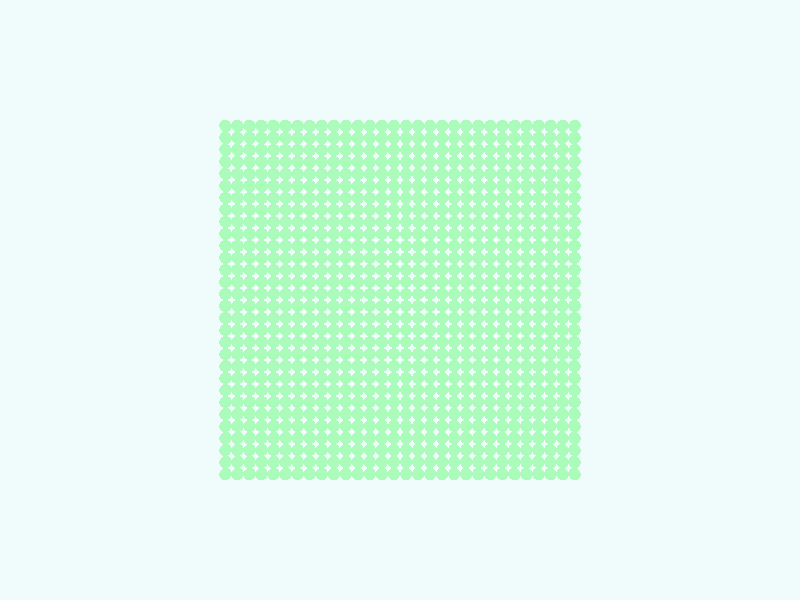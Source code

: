 global_settings {
  assumed_gamma 1
}
light_source {
  <-0.6, 1.6, 3.7>*10000
  rgb 1.3
}
camera {
  location <0,0,100>
  look_at <0,0,0>
}
background {
  color rgb < 0.87, 0.97, 0.97 >
}
sphere {
< -29.0, -29.0, 0 >, 1.0

pigment { color rgb < 0.4052369358765102, 0.9658778140521332, 0.4917235190480065 >
}}
sphere {
< -29.0, -27.0, 0 >, 1.0

pigment { color rgb < 0.4052369358765102, 0.9658778140521332, 0.4917235190480065 >
}}
sphere {
< -29.0, -25.0, 0 >, 1.0

pigment { color rgb < 0.4052369358765102, 0.9658778140521332, 0.4917235190480065 >
}}
sphere {
< -29.0, -23.0, 0 >, 1.0

pigment { color rgb < 0.4052369358765102, 0.9658778140521332, 0.4917235190480065 >
}}
sphere {
< -29.0, -21.0, 0 >, 1.0

pigment { color rgb < 0.4052369358765102, 0.9658778140521332, 0.4917235190480065 >
}}
sphere {
< -29.0, -19.0, 0 >, 1.0

pigment { color rgb < 0.4052369358765102, 0.9658778140521332, 0.4917235190480065 >
}}
sphere {
< -29.0, -17.0, 0 >, 1.0

pigment { color rgb < 0.4052369358765102, 0.9658778140521332, 0.4917235190480065 >
}}
sphere {
< -29.0, -15.0, 0 >, 1.0

pigment { color rgb < 0.4052369358765102, 0.9658778140521332, 0.4917235190480065 >
}}
sphere {
< -29.0, -13.0, 0 >, 1.0

pigment { color rgb < 0.4052369358765102, 0.9658778140521332, 0.4917235190480065 >
}}
sphere {
< -29.0, -11.0, 0 >, 1.0

pigment { color rgb < 0.4052369358765102, 0.9658778140521332, 0.4917235190480065 >
}}
sphere {
< -29.0, -9.0, 0 >, 1.0

pigment { color rgb < 0.4052369358765102, 0.9658778140521332, 0.4917235190480065 >
}}
sphere {
< -29.0, -7.0, 0 >, 1.0

pigment { color rgb < 0.4052369358765102, 0.9658778140521332, 0.4917235190480065 >
}}
sphere {
< -29.0, -5.0, 0 >, 1.0

pigment { color rgb < 0.4052369358765102, 0.9658778140521332, 0.4917235190480065 >
}}
sphere {
< -29.0, -3.0, 0 >, 1.0

pigment { color rgb < 0.4052369358765102, 0.9658778140521332, 0.4917235190480065 >
}}
sphere {
< -29.0, -1.0, 0 >, 1.0

pigment { color rgb < 0.4052369358765102, 0.9658778140521332, 0.4917235190480065 >
}}
sphere {
< -29.0, 1.0, 0 >, 1.0

pigment { color rgb < 0.4052369358765102, 0.9658778140521332, 0.4917235190480065 >
}}
sphere {
< -29.0, 3.0, 0 >, 1.0

pigment { color rgb < 0.4052369358765102, 0.9658778140521332, 0.4917235190480065 >
}}
sphere {
< -29.0, 5.0, 0 >, 1.0

pigment { color rgb < 0.4052369358765102, 0.9658778140521332, 0.4917235190480065 >
}}
sphere {
< -29.0, 7.0, 0 >, 1.0

pigment { color rgb < 0.4052369358765102, 0.9658778140521332, 0.4917235190480065 >
}}
sphere {
< -29.0, 9.0, 0 >, 1.0

pigment { color rgb < 0.4052369358765102, 0.9658778140521332, 0.4917235190480065 >
}}
sphere {
< -29.0, 11.0, 0 >, 1.0

pigment { color rgb < 0.4052369358765102, 0.9658778140521332, 0.4917235190480065 >
}}
sphere {
< -29.0, 13.0, 0 >, 1.0

pigment { color rgb < 0.4052369358765102, 0.9658778140521332, 0.4917235190480065 >
}}
sphere {
< -29.0, 15.0, 0 >, 1.0

pigment { color rgb < 0.4052369358765102, 0.9658778140521332, 0.4917235190480065 >
}}
sphere {
< -29.0, 17.0, 0 >, 1.0

pigment { color rgb < 0.4052369358765102, 0.9658778140521332, 0.4917235190480065 >
}}
sphere {
< -29.0, 19.0, 0 >, 1.0

pigment { color rgb < 0.4052369358765102, 0.9658778140521332, 0.4917235190480065 >
}}
sphere {
< -29.0, 21.0, 0 >, 1.0

pigment { color rgb < 0.4052369358765102, 0.9658778140521332, 0.4917235190480065 >
}}
sphere {
< -29.0, 23.0, 0 >, 1.0

pigment { color rgb < 0.4052369358765102, 0.9658778140521332, 0.4917235190480065 >
}}
sphere {
< -29.0, 25.0, 0 >, 1.0

pigment { color rgb < 0.4052369358765102, 0.9658778140521332, 0.4917235190480065 >
}}
sphere {
< -29.0, 27.0, 0 >, 1.0

pigment { color rgb < 0.4052369358765102, 0.9658778140521332, 0.4917235190480065 >
}}
sphere {
< -29.0, 29.0, 0 >, 1.0

pigment { color rgb < 0.4052369358765102, 0.9658778140521332, 0.4917235190480065 >
}}
sphere {
< -27.0, -29.0, 0 >, 1.0

pigment { color rgb < 0.4052369358765102, 0.9658778140521332, 0.4917235190480065 >
}}
sphere {
< -27.0, -27.0, 0 >, 1.0

pigment { color rgb < 0.4052369358765102, 0.9658778140521332, 0.4917235190480065 >
}}
sphere {
< -27.0, -25.0, 0 >, 1.0

pigment { color rgb < 0.4052369358765102, 0.9658778140521332, 0.4917235190480065 >
}}
sphere {
< -27.0, -23.0, 0 >, 1.0

pigment { color rgb < 0.4052369358765102, 0.9658778140521332, 0.4917235190480065 >
}}
sphere {
< -27.0, -21.0, 0 >, 1.0

pigment { color rgb < 0.4052369358765102, 0.9658778140521332, 0.4917235190480065 >
}}
sphere {
< -27.0, -19.0, 0 >, 1.0

pigment { color rgb < 0.4052369358765102, 0.9658778140521332, 0.4917235190480065 >
}}
sphere {
< -27.0, -17.0, 0 >, 1.0

pigment { color rgb < 0.4052369358765102, 0.9658778140521332, 0.4917235190480065 >
}}
sphere {
< -27.0, -15.0, 0 >, 1.0

pigment { color rgb < 0.4052369358765102, 0.9658778140521332, 0.4917235190480065 >
}}
sphere {
< -27.0, -13.0, 0 >, 1.0

pigment { color rgb < 0.4052369358765102, 0.9658778140521332, 0.4917235190480065 >
}}
sphere {
< -27.0, -11.0, 0 >, 1.0

pigment { color rgb < 0.4052369358765102, 0.9658778140521332, 0.4917235190480065 >
}}
sphere {
< -27.0, -9.0, 0 >, 1.0

pigment { color rgb < 0.4052369358765102, 0.9658778140521332, 0.4917235190480065 >
}}
sphere {
< -27.0, -7.0, 0 >, 1.0

pigment { color rgb < 0.4052369358765102, 0.9658778140521332, 0.4917235190480065 >
}}
sphere {
< -27.0, -5.0, 0 >, 1.0

pigment { color rgb < 0.4052369358765102, 0.9658778140521332, 0.4917235190480065 >
}}
sphere {
< -27.0, -3.0, 0 >, 1.0

pigment { color rgb < 0.4052369358765102, 0.9658778140521332, 0.4917235190480065 >
}}
sphere {
< -27.0, -1.0, 0 >, 1.0

pigment { color rgb < 0.4052369358765102, 0.9658778140521332, 0.4917235190480065 >
}}
sphere {
< -27.0, 1.0, 0 >, 1.0

pigment { color rgb < 0.4052369358765102, 0.9658778140521332, 0.4917235190480065 >
}}
sphere {
< -27.0, 3.0, 0 >, 1.0

pigment { color rgb < 0.4052369358765102, 0.9658778140521332, 0.4917235190480065 >
}}
sphere {
< -27.0, 5.0, 0 >, 1.0

pigment { color rgb < 0.4052369358765102, 0.9658778140521332, 0.4917235190480065 >
}}
sphere {
< -27.0, 7.0, 0 >, 1.0

pigment { color rgb < 0.4052369358765102, 0.9658778140521332, 0.4917235190480065 >
}}
sphere {
< -27.0, 9.0, 0 >, 1.0

pigment { color rgb < 0.4052369358765102, 0.9658778140521332, 0.4917235190480065 >
}}
sphere {
< -27.0, 11.0, 0 >, 1.0

pigment { color rgb < 0.4052369358765102, 0.9658778140521332, 0.4917235190480065 >
}}
sphere {
< -27.0, 13.0, 0 >, 1.0

pigment { color rgb < 0.4052369358765102, 0.9658778140521332, 0.4917235190480065 >
}}
sphere {
< -27.0, 15.0, 0 >, 1.0

pigment { color rgb < 0.4052369358765102, 0.9658778140521332, 0.4917235190480065 >
}}
sphere {
< -27.0, 17.0, 0 >, 1.0

pigment { color rgb < 0.4052369358765102, 0.9658778140521332, 0.4917235190480065 >
}}
sphere {
< -27.0, 19.0, 0 >, 1.0

pigment { color rgb < 0.4052369358765102, 0.9658778140521332, 0.4917235190480065 >
}}
sphere {
< -27.0, 21.0, 0 >, 1.0

pigment { color rgb < 0.4052369358765102, 0.9658778140521332, 0.4917235190480065 >
}}
sphere {
< -27.0, 23.0, 0 >, 1.0

pigment { color rgb < 0.4052369358765102, 0.9658778140521332, 0.4917235190480065 >
}}
sphere {
< -27.0, 25.0, 0 >, 1.0

pigment { color rgb < 0.4052369358765102, 0.9658778140521332, 0.4917235190480065 >
}}
sphere {
< -27.0, 27.0, 0 >, 1.0

pigment { color rgb < 0.4052369358765102, 0.9658778140521332, 0.4917235190480065 >
}}
sphere {
< -27.0, 29.0, 0 >, 1.0

pigment { color rgb < 0.4052369358765102, 0.9658778140521332, 0.4917235190480065 >
}}
sphere {
< -25.0, -29.0, 0 >, 1.0

pigment { color rgb < 0.4052369358765102, 0.9658778140521332, 0.4917235190480065 >
}}
sphere {
< -25.0, -27.0, 0 >, 1.0

pigment { color rgb < 0.4052369358765102, 0.9658778140521332, 0.4917235190480065 >
}}
sphere {
< -25.0, -25.0, 0 >, 1.0

pigment { color rgb < 0.4052369358765102, 0.9658778140521332, 0.4917235190480065 >
}}
sphere {
< -25.0, -23.0, 0 >, 1.0

pigment { color rgb < 0.4052369358765102, 0.9658778140521332, 0.4917235190480065 >
}}
sphere {
< -25.0, -21.0, 0 >, 1.0

pigment { color rgb < 0.4052369358765102, 0.9658778140521332, 0.4917235190480065 >
}}
sphere {
< -25.0, -19.0, 0 >, 1.0

pigment { color rgb < 0.4052369358765102, 0.9658778140521332, 0.4917235190480065 >
}}
sphere {
< -25.0, -17.0, 0 >, 1.0

pigment { color rgb < 0.4052369358765102, 0.9658778140521332, 0.4917235190480065 >
}}
sphere {
< -25.0, -15.0, 0 >, 1.0

pigment { color rgb < 0.4052369358765102, 0.9658778140521332, 0.4917235190480065 >
}}
sphere {
< -25.0, -13.0, 0 >, 1.0

pigment { color rgb < 0.4052369358765102, 0.9658778140521332, 0.4917235190480065 >
}}
sphere {
< -25.0, -11.0, 0 >, 1.0

pigment { color rgb < 0.4052369358765102, 0.9658778140521332, 0.4917235190480065 >
}}
sphere {
< -25.0, -9.0, 0 >, 1.0

pigment { color rgb < 0.4052369358765102, 0.9658778140521332, 0.4917235190480065 >
}}
sphere {
< -25.0, -7.0, 0 >, 1.0

pigment { color rgb < 0.4052369358765102, 0.9658778140521332, 0.4917235190480065 >
}}
sphere {
< -25.0, -5.0, 0 >, 1.0

pigment { color rgb < 0.4052369358765102, 0.9658778140521332, 0.4917235190480065 >
}}
sphere {
< -25.0, -3.0, 0 >, 1.0

pigment { color rgb < 0.4052369358765102, 0.9658778140521332, 0.4917235190480065 >
}}
sphere {
< -25.0, -1.0, 0 >, 1.0

pigment { color rgb < 0.4052369358765102, 0.9658778140521332, 0.4917235190480065 >
}}
sphere {
< -25.0, 1.0, 0 >, 1.0

pigment { color rgb < 0.4052369358765102, 0.9658778140521332, 0.4917235190480065 >
}}
sphere {
< -25.0, 3.0, 0 >, 1.0

pigment { color rgb < 0.4052369358765102, 0.9658778140521332, 0.4917235190480065 >
}}
sphere {
< -25.0, 5.0, 0 >, 1.0

pigment { color rgb < 0.4052369358765102, 0.9658778140521332, 0.4917235190480065 >
}}
sphere {
< -25.0, 7.0, 0 >, 1.0

pigment { color rgb < 0.4052369358765102, 0.9658778140521332, 0.4917235190480065 >
}}
sphere {
< -25.0, 9.0, 0 >, 1.0

pigment { color rgb < 0.4052369358765102, 0.9658778140521332, 0.4917235190480065 >
}}
sphere {
< -25.0, 11.0, 0 >, 1.0

pigment { color rgb < 0.4052369358765102, 0.9658778140521332, 0.4917235190480065 >
}}
sphere {
< -25.0, 13.0, 0 >, 1.0

pigment { color rgb < 0.4052369358765102, 0.9658778140521332, 0.4917235190480065 >
}}
sphere {
< -25.0, 15.0, 0 >, 1.0

pigment { color rgb < 0.4052369358765102, 0.9658778140521332, 0.4917235190480065 >
}}
sphere {
< -25.0, 17.0, 0 >, 1.0

pigment { color rgb < 0.4052369358765102, 0.9658778140521332, 0.4917235190480065 >
}}
sphere {
< -25.0, 19.0, 0 >, 1.0

pigment { color rgb < 0.4052369358765102, 0.9658778140521332, 0.4917235190480065 >
}}
sphere {
< -25.0, 21.0, 0 >, 1.0

pigment { color rgb < 0.4052369358765102, 0.9658778140521332, 0.4917235190480065 >
}}
sphere {
< -25.0, 23.0, 0 >, 1.0

pigment { color rgb < 0.4052369358765102, 0.9658778140521332, 0.4917235190480065 >
}}
sphere {
< -25.0, 25.0, 0 >, 1.0

pigment { color rgb < 0.4052369358765102, 0.9658778140521332, 0.4917235190480065 >
}}
sphere {
< -25.0, 27.0, 0 >, 1.0

pigment { color rgb < 0.4052369358765102, 0.9658778140521332, 0.4917235190480065 >
}}
sphere {
< -25.0, 29.0, 0 >, 1.0

pigment { color rgb < 0.4052369358765102, 0.9658778140521332, 0.4917235190480065 >
}}
sphere {
< -23.0, -29.0, 0 >, 1.0

pigment { color rgb < 0.4052369358765102, 0.9658778140521332, 0.4917235190480065 >
}}
sphere {
< -23.0, -27.0, 0 >, 1.0

pigment { color rgb < 0.4052369358765102, 0.9658778140521332, 0.4917235190480065 >
}}
sphere {
< -23.0, -25.0, 0 >, 1.0

pigment { color rgb < 0.4052369358765102, 0.9658778140521332, 0.4917235190480065 >
}}
sphere {
< -23.0, -23.0, 0 >, 1.0

pigment { color rgb < 0.4052369358765102, 0.9658778140521332, 0.4917235190480065 >
}}
sphere {
< -23.0, -21.0, 0 >, 1.0

pigment { color rgb < 0.4052369358765102, 0.9658778140521332, 0.4917235190480065 >
}}
sphere {
< -23.0, -19.0, 0 >, 1.0

pigment { color rgb < 0.4052369358765102, 0.9658778140521332, 0.4917235190480065 >
}}
sphere {
< -23.0, -17.0, 0 >, 1.0

pigment { color rgb < 0.4052369358765102, 0.9658778140521332, 0.4917235190480065 >
}}
sphere {
< -23.0, -15.0, 0 >, 1.0

pigment { color rgb < 0.4052369358765102, 0.9658778140521332, 0.4917235190480065 >
}}
sphere {
< -23.0, -13.0, 0 >, 1.0

pigment { color rgb < 0.4052369358765102, 0.9658778140521332, 0.4917235190480065 >
}}
sphere {
< -23.0, -11.0, 0 >, 1.0

pigment { color rgb < 0.4052369358765102, 0.9658778140521332, 0.4917235190480065 >
}}
sphere {
< -23.0, -9.0, 0 >, 1.0

pigment { color rgb < 0.4052369358765102, 0.9658778140521332, 0.4917235190480065 >
}}
sphere {
< -23.0, -7.0, 0 >, 1.0

pigment { color rgb < 0.4052369358765102, 0.9658778140521332, 0.4917235190480065 >
}}
sphere {
< -23.0, -5.0, 0 >, 1.0

pigment { color rgb < 0.4052369358765102, 0.9658778140521332, 0.4917235190480065 >
}}
sphere {
< -23.0, -3.0, 0 >, 1.0

pigment { color rgb < 0.4052369358765102, 0.9658778140521332, 0.4917235190480065 >
}}
sphere {
< -23.0, -1.0, 0 >, 1.0

pigment { color rgb < 0.4052369358765102, 0.9658778140521332, 0.4917235190480065 >
}}
sphere {
< -23.0, 1.0, 0 >, 1.0

pigment { color rgb < 0.4052369358765102, 0.9658778140521332, 0.4917235190480065 >
}}
sphere {
< -23.0, 3.0, 0 >, 1.0

pigment { color rgb < 0.4052369358765102, 0.9658778140521332, 0.4917235190480065 >
}}
sphere {
< -23.0, 5.0, 0 >, 1.0

pigment { color rgb < 0.4052369358765102, 0.9658778140521332, 0.4917235190480065 >
}}
sphere {
< -23.0, 7.0, 0 >, 1.0

pigment { color rgb < 0.4052369358765102, 0.9658778140521332, 0.4917235190480065 >
}}
sphere {
< -23.0, 9.0, 0 >, 1.0

pigment { color rgb < 0.4052369358765102, 0.9658778140521332, 0.4917235190480065 >
}}
sphere {
< -23.0, 11.0, 0 >, 1.0

pigment { color rgb < 0.4052369358765102, 0.9658778140521332, 0.4917235190480065 >
}}
sphere {
< -23.0, 13.0, 0 >, 1.0

pigment { color rgb < 0.4052369358765102, 0.9658778140521332, 0.4917235190480065 >
}}
sphere {
< -23.0, 15.0, 0 >, 1.0

pigment { color rgb < 0.4052369358765102, 0.9658778140521332, 0.4917235190480065 >
}}
sphere {
< -23.0, 17.0, 0 >, 1.0

pigment { color rgb < 0.4052369358765102, 0.9658778140521332, 0.4917235190480065 >
}}
sphere {
< -23.0, 19.0, 0 >, 1.0

pigment { color rgb < 0.4052369358765102, 0.9658778140521332, 0.4917235190480065 >
}}
sphere {
< -23.0, 21.0, 0 >, 1.0

pigment { color rgb < 0.4052369358765102, 0.9658778140521332, 0.4917235190480065 >
}}
sphere {
< -23.0, 23.0, 0 >, 1.0

pigment { color rgb < 0.4052369358765102, 0.9658778140521332, 0.4917235190480065 >
}}
sphere {
< -23.0, 25.0, 0 >, 1.0

pigment { color rgb < 0.4052369358765102, 0.9658778140521332, 0.4917235190480065 >
}}
sphere {
< -23.0, 27.0, 0 >, 1.0

pigment { color rgb < 0.4052369358765102, 0.9658778140521332, 0.4917235190480065 >
}}
sphere {
< -23.0, 29.0, 0 >, 1.0

pigment { color rgb < 0.4052369358765102, 0.9658778140521332, 0.4917235190480065 >
}}
sphere {
< -21.0, -29.0, 0 >, 1.0

pigment { color rgb < 0.4052369358765102, 0.9658778140521332, 0.4917235190480065 >
}}
sphere {
< -21.0, -27.0, 0 >, 1.0

pigment { color rgb < 0.4052369358765102, 0.9658778140521332, 0.4917235190480065 >
}}
sphere {
< -21.0, -25.0, 0 >, 1.0

pigment { color rgb < 0.4052369358765102, 0.9658778140521332, 0.4917235190480065 >
}}
sphere {
< -21.0, -23.0, 0 >, 1.0

pigment { color rgb < 0.4052369358765102, 0.9658778140521332, 0.4917235190480065 >
}}
sphere {
< -21.0, -21.0, 0 >, 1.0

pigment { color rgb < 0.4052369358765102, 0.9658778140521332, 0.4917235190480065 >
}}
sphere {
< -21.0, -19.0, 0 >, 1.0

pigment { color rgb < 0.4052369358765102, 0.9658778140521332, 0.4917235190480065 >
}}
sphere {
< -21.0, -17.0, 0 >, 1.0

pigment { color rgb < 0.4052369358765102, 0.9658778140521332, 0.4917235190480065 >
}}
sphere {
< -21.0, -15.0, 0 >, 1.0

pigment { color rgb < 0.4052369358765102, 0.9658778140521332, 0.4917235190480065 >
}}
sphere {
< -21.0, -13.0, 0 >, 1.0

pigment { color rgb < 0.4052369358765102, 0.9658778140521332, 0.4917235190480065 >
}}
sphere {
< -21.0, -11.0, 0 >, 1.0

pigment { color rgb < 0.4052369358765102, 0.9658778140521332, 0.4917235190480065 >
}}
sphere {
< -21.0, -9.0, 0 >, 1.0

pigment { color rgb < 0.4052369358765102, 0.9658778140521332, 0.4917235190480065 >
}}
sphere {
< -21.0, -7.0, 0 >, 1.0

pigment { color rgb < 0.4052369358765102, 0.9658778140521332, 0.4917235190480065 >
}}
sphere {
< -21.0, -5.0, 0 >, 1.0

pigment { color rgb < 0.4052369358765102, 0.9658778140521332, 0.4917235190480065 >
}}
sphere {
< -21.0, -3.0, 0 >, 1.0

pigment { color rgb < 0.4052369358765102, 0.9658778140521332, 0.4917235190480065 >
}}
sphere {
< -21.0, -1.0, 0 >, 1.0

pigment { color rgb < 0.4052369358765102, 0.9658778140521332, 0.4917235190480065 >
}}
sphere {
< -21.0, 1.0, 0 >, 1.0

pigment { color rgb < 0.4052369358765102, 0.9658778140521332, 0.4917235190480065 >
}}
sphere {
< -21.0, 3.0, 0 >, 1.0

pigment { color rgb < 0.4052369358765102, 0.9658778140521332, 0.4917235190480065 >
}}
sphere {
< -21.0, 5.0, 0 >, 1.0

pigment { color rgb < 0.4052369358765102, 0.9658778140521332, 0.4917235190480065 >
}}
sphere {
< -21.0, 7.0, 0 >, 1.0

pigment { color rgb < 0.4052369358765102, 0.9658778140521332, 0.4917235190480065 >
}}
sphere {
< -21.0, 9.0, 0 >, 1.0

pigment { color rgb < 0.4052369358765102, 0.9658778140521332, 0.4917235190480065 >
}}
sphere {
< -21.0, 11.0, 0 >, 1.0

pigment { color rgb < 0.4052369358765102, 0.9658778140521332, 0.4917235190480065 >
}}
sphere {
< -21.0, 13.0, 0 >, 1.0

pigment { color rgb < 0.4052369358765102, 0.9658778140521332, 0.4917235190480065 >
}}
sphere {
< -21.0, 15.0, 0 >, 1.0

pigment { color rgb < 0.4052369358765102, 0.9658778140521332, 0.4917235190480065 >
}}
sphere {
< -21.0, 17.0, 0 >, 1.0

pigment { color rgb < 0.4052369358765102, 0.9658778140521332, 0.4917235190480065 >
}}
sphere {
< -21.0, 19.0, 0 >, 1.0

pigment { color rgb < 0.4052369358765102, 0.9658778140521332, 0.4917235190480065 >
}}
sphere {
< -21.0, 21.0, 0 >, 1.0

pigment { color rgb < 0.4052369358765102, 0.9658778140521332, 0.4917235190480065 >
}}
sphere {
< -21.0, 23.0, 0 >, 1.0

pigment { color rgb < 0.4052369358765102, 0.9658778140521332, 0.4917235190480065 >
}}
sphere {
< -21.0, 25.0, 0 >, 1.0

pigment { color rgb < 0.4052369358765102, 0.9658778140521332, 0.4917235190480065 >
}}
sphere {
< -21.0, 27.0, 0 >, 1.0

pigment { color rgb < 0.4052369358765102, 0.9658778140521332, 0.4917235190480065 >
}}
sphere {
< -21.0, 29.0, 0 >, 1.0

pigment { color rgb < 0.4052369358765102, 0.9658778140521332, 0.4917235190480065 >
}}
sphere {
< -19.0, -29.0, 0 >, 1.0

pigment { color rgb < 0.4052369358765102, 0.9658778140521332, 0.4917235190480065 >
}}
sphere {
< -19.0, -27.0, 0 >, 1.0

pigment { color rgb < 0.4052369358765102, 0.9658778140521332, 0.4917235190480065 >
}}
sphere {
< -19.0, -25.0, 0 >, 1.0

pigment { color rgb < 0.4052369358765102, 0.9658778140521332, 0.4917235190480065 >
}}
sphere {
< -19.0, -23.0, 0 >, 1.0

pigment { color rgb < 0.4052369358765102, 0.9658778140521332, 0.4917235190480065 >
}}
sphere {
< -19.0, -21.0, 0 >, 1.0

pigment { color rgb < 0.4052369358765102, 0.9658778140521332, 0.4917235190480065 >
}}
sphere {
< -19.0, -19.0, 0 >, 1.0

pigment { color rgb < 0.4052369358765102, 0.9658778140521332, 0.4917235190480065 >
}}
sphere {
< -19.0, -17.0, 0 >, 1.0

pigment { color rgb < 0.4052369358765102, 0.9658778140521332, 0.4917235190480065 >
}}
sphere {
< -19.0, -15.0, 0 >, 1.0

pigment { color rgb < 0.4052369358765102, 0.9658778140521332, 0.4917235190480065 >
}}
sphere {
< -19.0, -13.0, 0 >, 1.0

pigment { color rgb < 0.4052369358765102, 0.9658778140521332, 0.4917235190480065 >
}}
sphere {
< -19.0, -11.0, 0 >, 1.0

pigment { color rgb < 0.4052369358765102, 0.9658778140521332, 0.4917235190480065 >
}}
sphere {
< -19.0, -9.0, 0 >, 1.0

pigment { color rgb < 0.4052369358765102, 0.9658778140521332, 0.4917235190480065 >
}}
sphere {
< -19.0, -7.0, 0 >, 1.0

pigment { color rgb < 0.4052369358765102, 0.9658778140521332, 0.4917235190480065 >
}}
sphere {
< -19.0, -5.0, 0 >, 1.0

pigment { color rgb < 0.4052369358765102, 0.9658778140521332, 0.4917235190480065 >
}}
sphere {
< -19.0, -3.0, 0 >, 1.0

pigment { color rgb < 0.4052369358765102, 0.9658778140521332, 0.4917235190480065 >
}}
sphere {
< -19.0, -1.0, 0 >, 1.0

pigment { color rgb < 0.4052369358765102, 0.9658778140521332, 0.4917235190480065 >
}}
sphere {
< -19.0, 1.0, 0 >, 1.0

pigment { color rgb < 0.4052369358765102, 0.9658778140521332, 0.4917235190480065 >
}}
sphere {
< -19.0, 3.0, 0 >, 1.0

pigment { color rgb < 0.4052369358765102, 0.9658778140521332, 0.4917235190480065 >
}}
sphere {
< -19.0, 5.0, 0 >, 1.0

pigment { color rgb < 0.4052369358765102, 0.9658778140521332, 0.4917235190480065 >
}}
sphere {
< -19.0, 7.0, 0 >, 1.0

pigment { color rgb < 0.4052369358765102, 0.9658778140521332, 0.4917235190480065 >
}}
sphere {
< -19.0, 9.0, 0 >, 1.0

pigment { color rgb < 0.4052369358765102, 0.9658778140521332, 0.4917235190480065 >
}}
sphere {
< -19.0, 11.0, 0 >, 1.0

pigment { color rgb < 0.4052369358765102, 0.9658778140521332, 0.4917235190480065 >
}}
sphere {
< -19.0, 13.0, 0 >, 1.0

pigment { color rgb < 0.4052369358765102, 0.9658778140521332, 0.4917235190480065 >
}}
sphere {
< -19.0, 15.0, 0 >, 1.0

pigment { color rgb < 0.4052369358765102, 0.9658778140521332, 0.4917235190480065 >
}}
sphere {
< -19.0, 17.0, 0 >, 1.0

pigment { color rgb < 0.4052369358765102, 0.9658778140521332, 0.4917235190480065 >
}}
sphere {
< -19.0, 19.0, 0 >, 1.0

pigment { color rgb < 0.4052369358765102, 0.9658778140521332, 0.4917235190480065 >
}}
sphere {
< -19.0, 21.0, 0 >, 1.0

pigment { color rgb < 0.4052369358765102, 0.9658778140521332, 0.4917235190480065 >
}}
sphere {
< -19.0, 23.0, 0 >, 1.0

pigment { color rgb < 0.4052369358765102, 0.9658778140521332, 0.4917235190480065 >
}}
sphere {
< -19.0, 25.0, 0 >, 1.0

pigment { color rgb < 0.4052369358765102, 0.9658778140521332, 0.4917235190480065 >
}}
sphere {
< -19.0, 27.0, 0 >, 1.0

pigment { color rgb < 0.4052369358765102, 0.9658778140521332, 0.4917235190480065 >
}}
sphere {
< -19.0, 29.0, 0 >, 1.0

pigment { color rgb < 0.4052369358765102, 0.9658778140521332, 0.4917235190480065 >
}}
sphere {
< -17.0, -29.0, 0 >, 1.0

pigment { color rgb < 0.4052369358765102, 0.9658778140521332, 0.4917235190480065 >
}}
sphere {
< -17.0, -27.0, 0 >, 1.0

pigment { color rgb < 0.4052369358765102, 0.9658778140521332, 0.4917235190480065 >
}}
sphere {
< -17.0, -25.0, 0 >, 1.0

pigment { color rgb < 0.4052369358765102, 0.9658778140521332, 0.4917235190480065 >
}}
sphere {
< -17.0, -23.0, 0 >, 1.0

pigment { color rgb < 0.4052369358765102, 0.9658778140521332, 0.4917235190480065 >
}}
sphere {
< -17.0, -21.0, 0 >, 1.0

pigment { color rgb < 0.4052369358765102, 0.9658778140521332, 0.4917235190480065 >
}}
sphere {
< -17.0, -19.0, 0 >, 1.0

pigment { color rgb < 0.4052369358765102, 0.9658778140521332, 0.4917235190480065 >
}}
sphere {
< -17.0, -17.0, 0 >, 1.0

pigment { color rgb < 0.4052369358765102, 0.9658778140521332, 0.4917235190480065 >
}}
sphere {
< -17.0, -15.0, 0 >, 1.0

pigment { color rgb < 0.4052369358765102, 0.9658778140521332, 0.4917235190480065 >
}}
sphere {
< -17.0, -13.0, 0 >, 1.0

pigment { color rgb < 0.4052369358765102, 0.9658778140521332, 0.4917235190480065 >
}}
sphere {
< -17.0, -11.0, 0 >, 1.0

pigment { color rgb < 0.4052369358765102, 0.9658778140521332, 0.4917235190480065 >
}}
sphere {
< -17.0, -9.0, 0 >, 1.0

pigment { color rgb < 0.4052369358765102, 0.9658778140521332, 0.4917235190480065 >
}}
sphere {
< -17.0, -7.0, 0 >, 1.0

pigment { color rgb < 0.4052369358765102, 0.9658778140521332, 0.4917235190480065 >
}}
sphere {
< -17.0, -5.0, 0 >, 1.0

pigment { color rgb < 0.4052369358765102, 0.9658778140521332, 0.4917235190480065 >
}}
sphere {
< -17.0, -3.0, 0 >, 1.0

pigment { color rgb < 0.4052369358765102, 0.9658778140521332, 0.4917235190480065 >
}}
sphere {
< -17.0, -1.0, 0 >, 1.0

pigment { color rgb < 0.4052369358765102, 0.9658778140521332, 0.4917235190480065 >
}}
sphere {
< -17.0, 1.0, 0 >, 1.0

pigment { color rgb < 0.4052369358765102, 0.9658778140521332, 0.4917235190480065 >
}}
sphere {
< -17.0, 3.0, 0 >, 1.0

pigment { color rgb < 0.4052369358765102, 0.9658778140521332, 0.4917235190480065 >
}}
sphere {
< -17.0, 5.0, 0 >, 1.0

pigment { color rgb < 0.4052369358765102, 0.9658778140521332, 0.4917235190480065 >
}}
sphere {
< -17.0, 7.0, 0 >, 1.0

pigment { color rgb < 0.4052369358765102, 0.9658778140521332, 0.4917235190480065 >
}}
sphere {
< -17.0, 9.0, 0 >, 1.0

pigment { color rgb < 0.4052369358765102, 0.9658778140521332, 0.4917235190480065 >
}}
sphere {
< -17.0, 11.0, 0 >, 1.0

pigment { color rgb < 0.4052369358765102, 0.9658778140521332, 0.4917235190480065 >
}}
sphere {
< -17.0, 13.0, 0 >, 1.0

pigment { color rgb < 0.4052369358765102, 0.9658778140521332, 0.4917235190480065 >
}}
sphere {
< -17.0, 15.0, 0 >, 1.0

pigment { color rgb < 0.4052369358765102, 0.9658778140521332, 0.4917235190480065 >
}}
sphere {
< -17.0, 17.0, 0 >, 1.0

pigment { color rgb < 0.4052369358765102, 0.9658778140521332, 0.4917235190480065 >
}}
sphere {
< -17.0, 19.0, 0 >, 1.0

pigment { color rgb < 0.4052369358765102, 0.9658778140521332, 0.4917235190480065 >
}}
sphere {
< -17.0, 21.0, 0 >, 1.0

pigment { color rgb < 0.4052369358765102, 0.9658778140521332, 0.4917235190480065 >
}}
sphere {
< -17.0, 23.0, 0 >, 1.0

pigment { color rgb < 0.4052369358765102, 0.9658778140521332, 0.4917235190480065 >
}}
sphere {
< -17.0, 25.0, 0 >, 1.0

pigment { color rgb < 0.4052369358765102, 0.9658778140521332, 0.4917235190480065 >
}}
sphere {
< -17.0, 27.0, 0 >, 1.0

pigment { color rgb < 0.4052369358765102, 0.9658778140521332, 0.4917235190480065 >
}}
sphere {
< -17.0, 29.0, 0 >, 1.0

pigment { color rgb < 0.4052369358765102, 0.9658778140521332, 0.4917235190480065 >
}}
sphere {
< -15.0, -29.0, 0 >, 1.0

pigment { color rgb < 0.4052369358765102, 0.9658778140521332, 0.4917235190480065 >
}}
sphere {
< -15.0, -27.0, 0 >, 1.0

pigment { color rgb < 0.4052369358765102, 0.9658778140521332, 0.4917235190480065 >
}}
sphere {
< -15.0, -25.0, 0 >, 1.0

pigment { color rgb < 0.4052369358765102, 0.9658778140521332, 0.4917235190480065 >
}}
sphere {
< -15.0, -23.0, 0 >, 1.0

pigment { color rgb < 0.4052369358765102, 0.9658778140521332, 0.4917235190480065 >
}}
sphere {
< -15.0, -21.0, 0 >, 1.0

pigment { color rgb < 0.4052369358765102, 0.9658778140521332, 0.4917235190480065 >
}}
sphere {
< -15.0, -19.0, 0 >, 1.0

pigment { color rgb < 0.4052369358765102, 0.9658778140521332, 0.4917235190480065 >
}}
sphere {
< -15.0, -17.0, 0 >, 1.0

pigment { color rgb < 0.4052369358765102, 0.9658778140521332, 0.4917235190480065 >
}}
sphere {
< -15.0, -15.0, 0 >, 1.0

pigment { color rgb < 0.4052369358765102, 0.9658778140521332, 0.4917235190480065 >
}}
sphere {
< -15.0, -13.0, 0 >, 1.0

pigment { color rgb < 0.4052369358765102, 0.9658778140521332, 0.4917235190480065 >
}}
sphere {
< -15.0, -11.0, 0 >, 1.0

pigment { color rgb < 0.4052369358765102, 0.9658778140521332, 0.4917235190480065 >
}}
sphere {
< -15.0, -9.0, 0 >, 1.0

pigment { color rgb < 0.4052369358765102, 0.9658778140521332, 0.4917235190480065 >
}}
sphere {
< -15.0, -7.0, 0 >, 1.0

pigment { color rgb < 0.4052369358765102, 0.9658778140521332, 0.4917235190480065 >
}}
sphere {
< -15.0, -5.0, 0 >, 1.0

pigment { color rgb < 0.4052369358765102, 0.9658778140521332, 0.4917235190480065 >
}}
sphere {
< -15.0, -3.0, 0 >, 1.0

pigment { color rgb < 0.4052369358765102, 0.9658778140521332, 0.4917235190480065 >
}}
sphere {
< -15.0, -1.0, 0 >, 1.0

pigment { color rgb < 0.4052369358765102, 0.9658778140521332, 0.4917235190480065 >
}}
sphere {
< -15.0, 1.0, 0 >, 1.0

pigment { color rgb < 0.4052369358765102, 0.9658778140521332, 0.4917235190480065 >
}}
sphere {
< -15.0, 3.0, 0 >, 1.0

pigment { color rgb < 0.4052369358765102, 0.9658778140521332, 0.4917235190480065 >
}}
sphere {
< -15.0, 5.0, 0 >, 1.0

pigment { color rgb < 0.4052369358765102, 0.9658778140521332, 0.4917235190480065 >
}}
sphere {
< -15.0, 7.0, 0 >, 1.0

pigment { color rgb < 0.4052369358765102, 0.9658778140521332, 0.4917235190480065 >
}}
sphere {
< -15.0, 9.0, 0 >, 1.0

pigment { color rgb < 0.4052369358765102, 0.9658778140521332, 0.4917235190480065 >
}}
sphere {
< -15.0, 11.0, 0 >, 1.0

pigment { color rgb < 0.4052369358765102, 0.9658778140521332, 0.4917235190480065 >
}}
sphere {
< -15.0, 13.0, 0 >, 1.0

pigment { color rgb < 0.4052369358765102, 0.9658778140521332, 0.4917235190480065 >
}}
sphere {
< -15.0, 15.0, 0 >, 1.0

pigment { color rgb < 0.4052369358765102, 0.9658778140521332, 0.4917235190480065 >
}}
sphere {
< -15.0, 17.0, 0 >, 1.0

pigment { color rgb < 0.4052369358765102, 0.9658778140521332, 0.4917235190480065 >
}}
sphere {
< -15.0, 19.0, 0 >, 1.0

pigment { color rgb < 0.4052369358765102, 0.9658778140521332, 0.4917235190480065 >
}}
sphere {
< -15.0, 21.0, 0 >, 1.0

pigment { color rgb < 0.4052369358765102, 0.9658778140521332, 0.4917235190480065 >
}}
sphere {
< -15.0, 23.0, 0 >, 1.0

pigment { color rgb < 0.4052369358765102, 0.9658778140521332, 0.4917235190480065 >
}}
sphere {
< -15.0, 25.0, 0 >, 1.0

pigment { color rgb < 0.4052369358765102, 0.9658778140521332, 0.4917235190480065 >
}}
sphere {
< -15.0, 27.0, 0 >, 1.0

pigment { color rgb < 0.4052369358765102, 0.9658778140521332, 0.4917235190480065 >
}}
sphere {
< -15.0, 29.0, 0 >, 1.0

pigment { color rgb < 0.4052369358765102, 0.9658778140521332, 0.4917235190480065 >
}}
sphere {
< -13.0, -29.0, 0 >, 1.0

pigment { color rgb < 0.4052369358765102, 0.9658778140521332, 0.4917235190480065 >
}}
sphere {
< -13.0, -27.0, 0 >, 1.0

pigment { color rgb < 0.4052369358765102, 0.9658778140521332, 0.4917235190480065 >
}}
sphere {
< -13.0, -25.0, 0 >, 1.0

pigment { color rgb < 0.4052369358765102, 0.9658778140521332, 0.4917235190480065 >
}}
sphere {
< -13.0, -23.0, 0 >, 1.0

pigment { color rgb < 0.4052369358765102, 0.9658778140521332, 0.4917235190480065 >
}}
sphere {
< -13.0, -21.0, 0 >, 1.0

pigment { color rgb < 0.4052369358765102, 0.9658778140521332, 0.4917235190480065 >
}}
sphere {
< -13.0, -19.0, 0 >, 1.0

pigment { color rgb < 0.4052369358765102, 0.9658778140521332, 0.4917235190480065 >
}}
sphere {
< -13.0, -17.0, 0 >, 1.0

pigment { color rgb < 0.4052369358765102, 0.9658778140521332, 0.4917235190480065 >
}}
sphere {
< -13.0, -15.0, 0 >, 1.0

pigment { color rgb < 0.4052369358765102, 0.9658778140521332, 0.4917235190480065 >
}}
sphere {
< -13.0, -13.0, 0 >, 1.0

pigment { color rgb < 0.4052369358765102, 0.9658778140521332, 0.4917235190480065 >
}}
sphere {
< -13.0, -11.0, 0 >, 1.0

pigment { color rgb < 0.4052369358765102, 0.9658778140521332, 0.4917235190480065 >
}}
sphere {
< -13.0, -9.0, 0 >, 1.0

pigment { color rgb < 0.4052369358765102, 0.9658778140521332, 0.4917235190480065 >
}}
sphere {
< -13.0, -7.0, 0 >, 1.0

pigment { color rgb < 0.4052369358765102, 0.9658778140521332, 0.4917235190480065 >
}}
sphere {
< -13.0, -5.0, 0 >, 1.0

pigment { color rgb < 0.4052369358765102, 0.9658778140521332, 0.4917235190480065 >
}}
sphere {
< -13.0, -3.0, 0 >, 1.0

pigment { color rgb < 0.4052369358765102, 0.9658778140521332, 0.4917235190480065 >
}}
sphere {
< -13.0, -1.0, 0 >, 1.0

pigment { color rgb < 0.4052369358765102, 0.9658778140521332, 0.4917235190480065 >
}}
sphere {
< -13.0, 1.0, 0 >, 1.0

pigment { color rgb < 0.4052369358765102, 0.9658778140521332, 0.4917235190480065 >
}}
sphere {
< -13.0, 3.0, 0 >, 1.0

pigment { color rgb < 0.4052369358765102, 0.9658778140521332, 0.4917235190480065 >
}}
sphere {
< -13.0, 5.0, 0 >, 1.0

pigment { color rgb < 0.4052369358765102, 0.9658778140521332, 0.4917235190480065 >
}}
sphere {
< -13.0, 7.0, 0 >, 1.0

pigment { color rgb < 0.4052369358765102, 0.9658778140521332, 0.4917235190480065 >
}}
sphere {
< -13.0, 9.0, 0 >, 1.0

pigment { color rgb < 0.4052369358765102, 0.9658778140521332, 0.4917235190480065 >
}}
sphere {
< -13.0, 11.0, 0 >, 1.0

pigment { color rgb < 0.4052369358765102, 0.9658778140521332, 0.4917235190480065 >
}}
sphere {
< -13.0, 13.0, 0 >, 1.0

pigment { color rgb < 0.4052369358765102, 0.9658778140521332, 0.4917235190480065 >
}}
sphere {
< -13.0, 15.0, 0 >, 1.0

pigment { color rgb < 0.4052369358765102, 0.9658778140521332, 0.4917235190480065 >
}}
sphere {
< -13.0, 17.0, 0 >, 1.0

pigment { color rgb < 0.4052369358765102, 0.9658778140521332, 0.4917235190480065 >
}}
sphere {
< -13.0, 19.0, 0 >, 1.0

pigment { color rgb < 0.4052369358765102, 0.9658778140521332, 0.4917235190480065 >
}}
sphere {
< -13.0, 21.0, 0 >, 1.0

pigment { color rgb < 0.4052369358765102, 0.9658778140521332, 0.4917235190480065 >
}}
sphere {
< -13.0, 23.0, 0 >, 1.0

pigment { color rgb < 0.4052369358765102, 0.9658778140521332, 0.4917235190480065 >
}}
sphere {
< -13.0, 25.0, 0 >, 1.0

pigment { color rgb < 0.4052369358765102, 0.9658778140521332, 0.4917235190480065 >
}}
sphere {
< -13.0, 27.0, 0 >, 1.0

pigment { color rgb < 0.4052369358765102, 0.9658778140521332, 0.4917235190480065 >
}}
sphere {
< -13.0, 29.0, 0 >, 1.0

pigment { color rgb < 0.4052369358765102, 0.9658778140521332, 0.4917235190480065 >
}}
sphere {
< -11.0, -29.0, 0 >, 1.0

pigment { color rgb < 0.4052369358765102, 0.9658778140521332, 0.4917235190480065 >
}}
sphere {
< -11.0, -27.0, 0 >, 1.0

pigment { color rgb < 0.4052369358765102, 0.9658778140521332, 0.4917235190480065 >
}}
sphere {
< -11.0, -25.0, 0 >, 1.0

pigment { color rgb < 0.4052369358765102, 0.9658778140521332, 0.4917235190480065 >
}}
sphere {
< -11.0, -23.0, 0 >, 1.0

pigment { color rgb < 0.4052369358765102, 0.9658778140521332, 0.4917235190480065 >
}}
sphere {
< -11.0, -21.0, 0 >, 1.0

pigment { color rgb < 0.4052369358765102, 0.9658778140521332, 0.4917235190480065 >
}}
sphere {
< -11.0, -19.0, 0 >, 1.0

pigment { color rgb < 0.4052369358765102, 0.9658778140521332, 0.4917235190480065 >
}}
sphere {
< -11.0, -17.0, 0 >, 1.0

pigment { color rgb < 0.4052369358765102, 0.9658778140521332, 0.4917235190480065 >
}}
sphere {
< -11.0, -15.0, 0 >, 1.0

pigment { color rgb < 0.4052369358765102, 0.9658778140521332, 0.4917235190480065 >
}}
sphere {
< -11.0, -13.0, 0 >, 1.0

pigment { color rgb < 0.4052369358765102, 0.9658778140521332, 0.4917235190480065 >
}}
sphere {
< -11.0, -11.0, 0 >, 1.0

pigment { color rgb < 0.4052369358765102, 0.9658778140521332, 0.4917235190480065 >
}}
sphere {
< -11.0, -9.0, 0 >, 1.0

pigment { color rgb < 0.4052369358765102, 0.9658778140521332, 0.4917235190480065 >
}}
sphere {
< -11.0, -7.0, 0 >, 1.0

pigment { color rgb < 0.4052369358765102, 0.9658778140521332, 0.4917235190480065 >
}}
sphere {
< -11.0, -5.0, 0 >, 1.0

pigment { color rgb < 0.4052369358765102, 0.9658778140521332, 0.4917235190480065 >
}}
sphere {
< -11.0, -3.0, 0 >, 1.0

pigment { color rgb < 0.4052369358765102, 0.9658778140521332, 0.4917235190480065 >
}}
sphere {
< -11.0, -1.0, 0 >, 1.0

pigment { color rgb < 0.4052369358765102, 0.9658778140521332, 0.4917235190480065 >
}}
sphere {
< -11.0, 1.0, 0 >, 1.0

pigment { color rgb < 0.4052369358765102, 0.9658778140521332, 0.4917235190480065 >
}}
sphere {
< -11.0, 3.0, 0 >, 1.0

pigment { color rgb < 0.4052369358765102, 0.9658778140521332, 0.4917235190480065 >
}}
sphere {
< -11.0, 5.0, 0 >, 1.0

pigment { color rgb < 0.4052369358765102, 0.9658778140521332, 0.4917235190480065 >
}}
sphere {
< -11.0, 7.0, 0 >, 1.0

pigment { color rgb < 0.4052369358765102, 0.9658778140521332, 0.4917235190480065 >
}}
sphere {
< -11.0, 9.0, 0 >, 1.0

pigment { color rgb < 0.4052369358765102, 0.9658778140521332, 0.4917235190480065 >
}}
sphere {
< -11.0, 11.0, 0 >, 1.0

pigment { color rgb < 0.4052369358765102, 0.9658778140521332, 0.4917235190480065 >
}}
sphere {
< -11.0, 13.0, 0 >, 1.0

pigment { color rgb < 0.4052369358765102, 0.9658778140521332, 0.4917235190480065 >
}}
sphere {
< -11.0, 15.0, 0 >, 1.0

pigment { color rgb < 0.4052369358765102, 0.9658778140521332, 0.4917235190480065 >
}}
sphere {
< -11.0, 17.0, 0 >, 1.0

pigment { color rgb < 0.4052369358765102, 0.9658778140521332, 0.4917235190480065 >
}}
sphere {
< -11.0, 19.0, 0 >, 1.0

pigment { color rgb < 0.4052369358765102, 0.9658778140521332, 0.4917235190480065 >
}}
sphere {
< -11.0, 21.0, 0 >, 1.0

pigment { color rgb < 0.4052369358765102, 0.9658778140521332, 0.4917235190480065 >
}}
sphere {
< -11.0, 23.0, 0 >, 1.0

pigment { color rgb < 0.4052369358765102, 0.9658778140521332, 0.4917235190480065 >
}}
sphere {
< -11.0, 25.0, 0 >, 1.0

pigment { color rgb < 0.4052369358765102, 0.9658778140521332, 0.4917235190480065 >
}}
sphere {
< -11.0, 27.0, 0 >, 1.0

pigment { color rgb < 0.4052369358765102, 0.9658778140521332, 0.4917235190480065 >
}}
sphere {
< -11.0, 29.0, 0 >, 1.0

pigment { color rgb < 0.4052369358765102, 0.9658778140521332, 0.4917235190480065 >
}}
sphere {
< -9.0, -29.0, 0 >, 1.0

pigment { color rgb < 0.4052369358765102, 0.9658778140521332, 0.4917235190480065 >
}}
sphere {
< -9.0, -27.0, 0 >, 1.0

pigment { color rgb < 0.4052369358765102, 0.9658778140521332, 0.4917235190480065 >
}}
sphere {
< -9.0, -25.0, 0 >, 1.0

pigment { color rgb < 0.4052369358765102, 0.9658778140521332, 0.4917235190480065 >
}}
sphere {
< -9.0, -23.0, 0 >, 1.0

pigment { color rgb < 0.4052369358765102, 0.9658778140521332, 0.4917235190480065 >
}}
sphere {
< -9.0, -21.0, 0 >, 1.0

pigment { color rgb < 0.4052369358765102, 0.9658778140521332, 0.4917235190480065 >
}}
sphere {
< -9.0, -19.0, 0 >, 1.0

pigment { color rgb < 0.4052369358765102, 0.9658778140521332, 0.4917235190480065 >
}}
sphere {
< -9.0, -17.0, 0 >, 1.0

pigment { color rgb < 0.4052369358765102, 0.9658778140521332, 0.4917235190480065 >
}}
sphere {
< -9.0, -15.0, 0 >, 1.0

pigment { color rgb < 0.4052369358765102, 0.9658778140521332, 0.4917235190480065 >
}}
sphere {
< -9.0, -13.0, 0 >, 1.0

pigment { color rgb < 0.4052369358765102, 0.9658778140521332, 0.4917235190480065 >
}}
sphere {
< -9.0, -11.0, 0 >, 1.0

pigment { color rgb < 0.4052369358765102, 0.9658778140521332, 0.4917235190480065 >
}}
sphere {
< -9.0, -9.0, 0 >, 1.0

pigment { color rgb < 0.4052369358765102, 0.9658778140521332, 0.4917235190480065 >
}}
sphere {
< -9.0, -7.0, 0 >, 1.0

pigment { color rgb < 0.4052369358765102, 0.9658778140521332, 0.4917235190480065 >
}}
sphere {
< -9.0, -5.0, 0 >, 1.0

pigment { color rgb < 0.4052369358765102, 0.9658778140521332, 0.4917235190480065 >
}}
sphere {
< -9.0, -3.0, 0 >, 1.0

pigment { color rgb < 0.4052369358765102, 0.9658778140521332, 0.4917235190480065 >
}}
sphere {
< -9.0, -1.0, 0 >, 1.0

pigment { color rgb < 0.4052369358765102, 0.9658778140521332, 0.4917235190480065 >
}}
sphere {
< -9.0, 1.0, 0 >, 1.0

pigment { color rgb < 0.4052369358765102, 0.9658778140521332, 0.4917235190480065 >
}}
sphere {
< -9.0, 3.0, 0 >, 1.0

pigment { color rgb < 0.4052369358765102, 0.9658778140521332, 0.4917235190480065 >
}}
sphere {
< -9.0, 5.0, 0 >, 1.0

pigment { color rgb < 0.4052369358765102, 0.9658778140521332, 0.4917235190480065 >
}}
sphere {
< -9.0, 7.0, 0 >, 1.0

pigment { color rgb < 0.4052369358765102, 0.9658778140521332, 0.4917235190480065 >
}}
sphere {
< -9.0, 9.0, 0 >, 1.0

pigment { color rgb < 0.4052369358765102, 0.9658778140521332, 0.4917235190480065 >
}}
sphere {
< -9.0, 11.0, 0 >, 1.0

pigment { color rgb < 0.4052369358765102, 0.9658778140521332, 0.4917235190480065 >
}}
sphere {
< -9.0, 13.0, 0 >, 1.0

pigment { color rgb < 0.4052369358765102, 0.9658778140521332, 0.4917235190480065 >
}}
sphere {
< -9.0, 15.0, 0 >, 1.0

pigment { color rgb < 0.4052369358765102, 0.9658778140521332, 0.4917235190480065 >
}}
sphere {
< -9.0, 17.0, 0 >, 1.0

pigment { color rgb < 0.4052369358765102, 0.9658778140521332, 0.4917235190480065 >
}}
sphere {
< -9.0, 19.0, 0 >, 1.0

pigment { color rgb < 0.4052369358765102, 0.9658778140521332, 0.4917235190480065 >
}}
sphere {
< -9.0, 21.0, 0 >, 1.0

pigment { color rgb < 0.4052369358765102, 0.9658778140521332, 0.4917235190480065 >
}}
sphere {
< -9.0, 23.0, 0 >, 1.0

pigment { color rgb < 0.4052369358765102, 0.9658778140521332, 0.4917235190480065 >
}}
sphere {
< -9.0, 25.0, 0 >, 1.0

pigment { color rgb < 0.4052369358765102, 0.9658778140521332, 0.4917235190480065 >
}}
sphere {
< -9.0, 27.0, 0 >, 1.0

pigment { color rgb < 0.4052369358765102, 0.9658778140521332, 0.4917235190480065 >
}}
sphere {
< -9.0, 29.0, 0 >, 1.0

pigment { color rgb < 0.4052369358765102, 0.9658778140521332, 0.4917235190480065 >
}}
sphere {
< -7.0, -29.0, 0 >, 1.0

pigment { color rgb < 0.4052369358765102, 0.9658778140521332, 0.4917235190480065 >
}}
sphere {
< -7.0, -27.0, 0 >, 1.0

pigment { color rgb < 0.4052369358765102, 0.9658778140521332, 0.4917235190480065 >
}}
sphere {
< -7.0, -25.0, 0 >, 1.0

pigment { color rgb < 0.4052369358765102, 0.9658778140521332, 0.4917235190480065 >
}}
sphere {
< -7.0, -23.0, 0 >, 1.0

pigment { color rgb < 0.4052369358765102, 0.9658778140521332, 0.4917235190480065 >
}}
sphere {
< -7.0, -21.0, 0 >, 1.0

pigment { color rgb < 0.4052369358765102, 0.9658778140521332, 0.4917235190480065 >
}}
sphere {
< -7.0, -19.0, 0 >, 1.0

pigment { color rgb < 0.4052369358765102, 0.9658778140521332, 0.4917235190480065 >
}}
sphere {
< -7.0, -17.0, 0 >, 1.0

pigment { color rgb < 0.4052369358765102, 0.9658778140521332, 0.4917235190480065 >
}}
sphere {
< -7.0, -15.0, 0 >, 1.0

pigment { color rgb < 0.4052369358765102, 0.9658778140521332, 0.4917235190480065 >
}}
sphere {
< -7.0, -13.0, 0 >, 1.0

pigment { color rgb < 0.4052369358765102, 0.9658778140521332, 0.4917235190480065 >
}}
sphere {
< -7.0, -11.0, 0 >, 1.0

pigment { color rgb < 0.4052369358765102, 0.9658778140521332, 0.4917235190480065 >
}}
sphere {
< -7.0, -9.0, 0 >, 1.0

pigment { color rgb < 0.4052369358765102, 0.9658778140521332, 0.4917235190480065 >
}}
sphere {
< -7.0, -7.0, 0 >, 1.0

pigment { color rgb < 0.4052369358765102, 0.9658778140521332, 0.4917235190480065 >
}}
sphere {
< -7.0, -5.0, 0 >, 1.0

pigment { color rgb < 0.4052369358765102, 0.9658778140521332, 0.4917235190480065 >
}}
sphere {
< -7.0, -3.0, 0 >, 1.0

pigment { color rgb < 0.4052369358765102, 0.9658778140521332, 0.4917235190480065 >
}}
sphere {
< -7.0, -1.0, 0 >, 1.0

pigment { color rgb < 0.4052369358765102, 0.9658778140521332, 0.4917235190480065 >
}}
sphere {
< -7.0, 1.0, 0 >, 1.0

pigment { color rgb < 0.4052369358765102, 0.9658778140521332, 0.4917235190480065 >
}}
sphere {
< -7.0, 3.0, 0 >, 1.0

pigment { color rgb < 0.4052369358765102, 0.9658778140521332, 0.4917235190480065 >
}}
sphere {
< -7.0, 5.0, 0 >, 1.0

pigment { color rgb < 0.4052369358765102, 0.9658778140521332, 0.4917235190480065 >
}}
sphere {
< -7.0, 7.0, 0 >, 1.0

pigment { color rgb < 0.4052369358765102, 0.9658778140521332, 0.4917235190480065 >
}}
sphere {
< -7.0, 9.0, 0 >, 1.0

pigment { color rgb < 0.4052369358765102, 0.9658778140521332, 0.4917235190480065 >
}}
sphere {
< -7.0, 11.0, 0 >, 1.0

pigment { color rgb < 0.4052369358765102, 0.9658778140521332, 0.4917235190480065 >
}}
sphere {
< -7.0, 13.0, 0 >, 1.0

pigment { color rgb < 0.4052369358765102, 0.9658778140521332, 0.4917235190480065 >
}}
sphere {
< -7.0, 15.0, 0 >, 1.0

pigment { color rgb < 0.4052369358765102, 0.9658778140521332, 0.4917235190480065 >
}}
sphere {
< -7.0, 17.0, 0 >, 1.0

pigment { color rgb < 0.4052369358765102, 0.9658778140521332, 0.4917235190480065 >
}}
sphere {
< -7.0, 19.0, 0 >, 1.0

pigment { color rgb < 0.4052369358765102, 0.9658778140521332, 0.4917235190480065 >
}}
sphere {
< -7.0, 21.0, 0 >, 1.0

pigment { color rgb < 0.4052369358765102, 0.9658778140521332, 0.4917235190480065 >
}}
sphere {
< -7.0, 23.0, 0 >, 1.0

pigment { color rgb < 0.4052369358765102, 0.9658778140521332, 0.4917235190480065 >
}}
sphere {
< -7.0, 25.0, 0 >, 1.0

pigment { color rgb < 0.4052369358765102, 0.9658778140521332, 0.4917235190480065 >
}}
sphere {
< -7.0, 27.0, 0 >, 1.0

pigment { color rgb < 0.4052369358765102, 0.9658778140521332, 0.4917235190480065 >
}}
sphere {
< -7.0, 29.0, 0 >, 1.0

pigment { color rgb < 0.4052369358765102, 0.9658778140521332, 0.4917235190480065 >
}}
sphere {
< -5.0, -29.0, 0 >, 1.0

pigment { color rgb < 0.4052369358765102, 0.9658778140521332, 0.4917235190480065 >
}}
sphere {
< -5.0, -27.0, 0 >, 1.0

pigment { color rgb < 0.4052369358765102, 0.9658778140521332, 0.4917235190480065 >
}}
sphere {
< -5.0, -25.0, 0 >, 1.0

pigment { color rgb < 0.4052369358765102, 0.9658778140521332, 0.4917235190480065 >
}}
sphere {
< -5.0, -23.0, 0 >, 1.0

pigment { color rgb < 0.4052369358765102, 0.9658778140521332, 0.4917235190480065 >
}}
sphere {
< -5.0, -21.0, 0 >, 1.0

pigment { color rgb < 0.4052369358765102, 0.9658778140521332, 0.4917235190480065 >
}}
sphere {
< -5.0, -19.0, 0 >, 1.0

pigment { color rgb < 0.4052369358765102, 0.9658778140521332, 0.4917235190480065 >
}}
sphere {
< -5.0, -17.0, 0 >, 1.0

pigment { color rgb < 0.4052369358765102, 0.9658778140521332, 0.4917235190480065 >
}}
sphere {
< -5.0, -15.0, 0 >, 1.0

pigment { color rgb < 0.4052369358765102, 0.9658778140521332, 0.4917235190480065 >
}}
sphere {
< -5.0, -13.0, 0 >, 1.0

pigment { color rgb < 0.4052369358765102, 0.9658778140521332, 0.4917235190480065 >
}}
sphere {
< -5.0, -11.0, 0 >, 1.0

pigment { color rgb < 0.4052369358765102, 0.9658778140521332, 0.4917235190480065 >
}}
sphere {
< -5.0, -9.0, 0 >, 1.0

pigment { color rgb < 0.4052369358765102, 0.9658778140521332, 0.4917235190480065 >
}}
sphere {
< -5.0, -7.0, 0 >, 1.0

pigment { color rgb < 0.4052369358765102, 0.9658778140521332, 0.4917235190480065 >
}}
sphere {
< -5.0, -5.0, 0 >, 1.0

pigment { color rgb < 0.4052369358765102, 0.9658778140521332, 0.4917235190480065 >
}}
sphere {
< -5.0, -3.0, 0 >, 1.0

pigment { color rgb < 0.4052369358765102, 0.9658778140521332, 0.4917235190480065 >
}}
sphere {
< -5.0, -1.0, 0 >, 1.0

pigment { color rgb < 0.4052369358765102, 0.9658778140521332, 0.4917235190480065 >
}}
sphere {
< -5.0, 1.0, 0 >, 1.0

pigment { color rgb < 0.4052369358765102, 0.9658778140521332, 0.4917235190480065 >
}}
sphere {
< -5.0, 3.0, 0 >, 1.0

pigment { color rgb < 0.4052369358765102, 0.9658778140521332, 0.4917235190480065 >
}}
sphere {
< -5.0, 5.0, 0 >, 1.0

pigment { color rgb < 0.4052369358765102, 0.9658778140521332, 0.4917235190480065 >
}}
sphere {
< -5.0, 7.0, 0 >, 1.0

pigment { color rgb < 0.4052369358765102, 0.9658778140521332, 0.4917235190480065 >
}}
sphere {
< -5.0, 9.0, 0 >, 1.0

pigment { color rgb < 0.4052369358765102, 0.9658778140521332, 0.4917235190480065 >
}}
sphere {
< -5.0, 11.0, 0 >, 1.0

pigment { color rgb < 0.4052369358765102, 0.9658778140521332, 0.4917235190480065 >
}}
sphere {
< -5.0, 13.0, 0 >, 1.0

pigment { color rgb < 0.4052369358765102, 0.9658778140521332, 0.4917235190480065 >
}}
sphere {
< -5.0, 15.0, 0 >, 1.0

pigment { color rgb < 0.4052369358765102, 0.9658778140521332, 0.4917235190480065 >
}}
sphere {
< -5.0, 17.0, 0 >, 1.0

pigment { color rgb < 0.4052369358765102, 0.9658778140521332, 0.4917235190480065 >
}}
sphere {
< -5.0, 19.0, 0 >, 1.0

pigment { color rgb < 0.4052369358765102, 0.9658778140521332, 0.4917235190480065 >
}}
sphere {
< -5.0, 21.0, 0 >, 1.0

pigment { color rgb < 0.4052369358765102, 0.9658778140521332, 0.4917235190480065 >
}}
sphere {
< -5.0, 23.0, 0 >, 1.0

pigment { color rgb < 0.4052369358765102, 0.9658778140521332, 0.4917235190480065 >
}}
sphere {
< -5.0, 25.0, 0 >, 1.0

pigment { color rgb < 0.4052369358765102, 0.9658778140521332, 0.4917235190480065 >
}}
sphere {
< -5.0, 27.0, 0 >, 1.0

pigment { color rgb < 0.4052369358765102, 0.9658778140521332, 0.4917235190480065 >
}}
sphere {
< -5.0, 29.0, 0 >, 1.0

pigment { color rgb < 0.4052369358765102, 0.9658778140521332, 0.4917235190480065 >
}}
sphere {
< -3.0, -29.0, 0 >, 1.0

pigment { color rgb < 0.4052369358765102, 0.9658778140521332, 0.4917235190480065 >
}}
sphere {
< -3.0, -27.0, 0 >, 1.0

pigment { color rgb < 0.4052369358765102, 0.9658778140521332, 0.4917235190480065 >
}}
sphere {
< -3.0, -25.0, 0 >, 1.0

pigment { color rgb < 0.4052369358765102, 0.9658778140521332, 0.4917235190480065 >
}}
sphere {
< -3.0, -23.0, 0 >, 1.0

pigment { color rgb < 0.4052369358765102, 0.9658778140521332, 0.4917235190480065 >
}}
sphere {
< -3.0, -21.0, 0 >, 1.0

pigment { color rgb < 0.4052369358765102, 0.9658778140521332, 0.4917235190480065 >
}}
sphere {
< -3.0, -19.0, 0 >, 1.0

pigment { color rgb < 0.4052369358765102, 0.9658778140521332, 0.4917235190480065 >
}}
sphere {
< -3.0, -17.0, 0 >, 1.0

pigment { color rgb < 0.4052369358765102, 0.9658778140521332, 0.4917235190480065 >
}}
sphere {
< -3.0, -15.0, 0 >, 1.0

pigment { color rgb < 0.4052369358765102, 0.9658778140521332, 0.4917235190480065 >
}}
sphere {
< -3.0, -13.0, 0 >, 1.0

pigment { color rgb < 0.4052369358765102, 0.9658778140521332, 0.4917235190480065 >
}}
sphere {
< -3.0, -11.0, 0 >, 1.0

pigment { color rgb < 0.4052369358765102, 0.9658778140521332, 0.4917235190480065 >
}}
sphere {
< -3.0, -9.0, 0 >, 1.0

pigment { color rgb < 0.4052369358765102, 0.9658778140521332, 0.4917235190480065 >
}}
sphere {
< -3.0, -7.0, 0 >, 1.0

pigment { color rgb < 0.4052369358765102, 0.9658778140521332, 0.4917235190480065 >
}}
sphere {
< -3.0, -5.0, 0 >, 1.0

pigment { color rgb < 0.4052369358765102, 0.9658778140521332, 0.4917235190480065 >
}}
sphere {
< -3.0, -3.0, 0 >, 1.0

pigment { color rgb < 0.4052369358765102, 0.9658778140521332, 0.4917235190480065 >
}}
sphere {
< -3.0, -1.0, 0 >, 1.0

pigment { color rgb < 0.4052369358765102, 0.9658778140521332, 0.4917235190480065 >
}}
sphere {
< -3.0, 1.0, 0 >, 1.0

pigment { color rgb < 0.4052369358765102, 0.9658778140521332, 0.4917235190480065 >
}}
sphere {
< -3.0, 3.0, 0 >, 1.0

pigment { color rgb < 0.4052369358765102, 0.9658778140521332, 0.4917235190480065 >
}}
sphere {
< -3.0, 5.0, 0 >, 1.0

pigment { color rgb < 0.4052369358765102, 0.9658778140521332, 0.4917235190480065 >
}}
sphere {
< -3.0, 7.0, 0 >, 1.0

pigment { color rgb < 0.4052369358765102, 0.9658778140521332, 0.4917235190480065 >
}}
sphere {
< -3.0, 9.0, 0 >, 1.0

pigment { color rgb < 0.4052369358765102, 0.9658778140521332, 0.4917235190480065 >
}}
sphere {
< -3.0, 11.0, 0 >, 1.0

pigment { color rgb < 0.4052369358765102, 0.9658778140521332, 0.4917235190480065 >
}}
sphere {
< -3.0, 13.0, 0 >, 1.0

pigment { color rgb < 0.4052369358765102, 0.9658778140521332, 0.4917235190480065 >
}}
sphere {
< -3.0, 15.0, 0 >, 1.0

pigment { color rgb < 0.4052369358765102, 0.9658778140521332, 0.4917235190480065 >
}}
sphere {
< -3.0, 17.0, 0 >, 1.0

pigment { color rgb < 0.4052369358765102, 0.9658778140521332, 0.4917235190480065 >
}}
sphere {
< -3.0, 19.0, 0 >, 1.0

pigment { color rgb < 0.4052369358765102, 0.9658778140521332, 0.4917235190480065 >
}}
sphere {
< -3.0, 21.0, 0 >, 1.0

pigment { color rgb < 0.4052369358765102, 0.9658778140521332, 0.4917235190480065 >
}}
sphere {
< -3.0, 23.0, 0 >, 1.0

pigment { color rgb < 0.4052369358765102, 0.9658778140521332, 0.4917235190480065 >
}}
sphere {
< -3.0, 25.0, 0 >, 1.0

pigment { color rgb < 0.4052369358765102, 0.9658778140521332, 0.4917235190480065 >
}}
sphere {
< -3.0, 27.0, 0 >, 1.0

pigment { color rgb < 0.4052369358765102, 0.9658778140521332, 0.4917235190480065 >
}}
sphere {
< -3.0, 29.0, 0 >, 1.0

pigment { color rgb < 0.4052369358765102, 0.9658778140521332, 0.4917235190480065 >
}}
sphere {
< -1.0, -29.0, 0 >, 1.0

pigment { color rgb < 0.4052369358765102, 0.9658778140521332, 0.4917235190480065 >
}}
sphere {
< -1.0, -27.0, 0 >, 1.0

pigment { color rgb < 0.4052369358765102, 0.9658778140521332, 0.4917235190480065 >
}}
sphere {
< -1.0, -25.0, 0 >, 1.0

pigment { color rgb < 0.4052369358765102, 0.9658778140521332, 0.4917235190480065 >
}}
sphere {
< -1.0, -23.0, 0 >, 1.0

pigment { color rgb < 0.4052369358765102, 0.9658778140521332, 0.4917235190480065 >
}}
sphere {
< -1.0, -21.0, 0 >, 1.0

pigment { color rgb < 0.4052369358765102, 0.9658778140521332, 0.4917235190480065 >
}}
sphere {
< -1.0, -19.0, 0 >, 1.0

pigment { color rgb < 0.4052369358765102, 0.9658778140521332, 0.4917235190480065 >
}}
sphere {
< -1.0, -17.0, 0 >, 1.0

pigment { color rgb < 0.4052369358765102, 0.9658778140521332, 0.4917235190480065 >
}}
sphere {
< -1.0, -15.0, 0 >, 1.0

pigment { color rgb < 0.4052369358765102, 0.9658778140521332, 0.4917235190480065 >
}}
sphere {
< -1.0, -13.0, 0 >, 1.0

pigment { color rgb < 0.4052369358765102, 0.9658778140521332, 0.4917235190480065 >
}}
sphere {
< -1.0, -11.0, 0 >, 1.0

pigment { color rgb < 0.4052369358765102, 0.9658778140521332, 0.4917235190480065 >
}}
sphere {
< -1.0, -9.0, 0 >, 1.0

pigment { color rgb < 0.4052369358765102, 0.9658778140521332, 0.4917235190480065 >
}}
sphere {
< -1.0, -7.0, 0 >, 1.0

pigment { color rgb < 0.4052369358765102, 0.9658778140521332, 0.4917235190480065 >
}}
sphere {
< -1.0, -5.0, 0 >, 1.0

pigment { color rgb < 0.4052369358765102, 0.9658778140521332, 0.4917235190480065 >
}}
sphere {
< -1.0, -3.0, 0 >, 1.0

pigment { color rgb < 0.4052369358765102, 0.9658778140521332, 0.4917235190480065 >
}}
sphere {
< -1.0, -1.0, 0 >, 1.0

pigment { color rgb < 0.4052369358765102, 0.9658778140521332, 0.4917235190480065 >
}}
sphere {
< -1.0, 1.0, 0 >, 1.0

pigment { color rgb < 0.4052369358765102, 0.9658778140521332, 0.4917235190480065 >
}}
sphere {
< -1.0, 3.0, 0 >, 1.0

pigment { color rgb < 0.4052369358765102, 0.9658778140521332, 0.4917235190480065 >
}}
sphere {
< -1.0, 5.0, 0 >, 1.0

pigment { color rgb < 0.4052369358765102, 0.9658778140521332, 0.4917235190480065 >
}}
sphere {
< -1.0, 7.0, 0 >, 1.0

pigment { color rgb < 0.4052369358765102, 0.9658778140521332, 0.4917235190480065 >
}}
sphere {
< -1.0, 9.0, 0 >, 1.0

pigment { color rgb < 0.4052369358765102, 0.9658778140521332, 0.4917235190480065 >
}}
sphere {
< -1.0, 11.0, 0 >, 1.0

pigment { color rgb < 0.4052369358765102, 0.9658778140521332, 0.4917235190480065 >
}}
sphere {
< -1.0, 13.0, 0 >, 1.0

pigment { color rgb < 0.4052369358765102, 0.9658778140521332, 0.4917235190480065 >
}}
sphere {
< -1.0, 15.0, 0 >, 1.0

pigment { color rgb < 0.4052369358765102, 0.9658778140521332, 0.4917235190480065 >
}}
sphere {
< -1.0, 17.0, 0 >, 1.0

pigment { color rgb < 0.4052369358765102, 0.9658778140521332, 0.4917235190480065 >
}}
sphere {
< -1.0, 19.0, 0 >, 1.0

pigment { color rgb < 0.4052369358765102, 0.9658778140521332, 0.4917235190480065 >
}}
sphere {
< -1.0, 21.0, 0 >, 1.0

pigment { color rgb < 0.4052369358765102, 0.9658778140521332, 0.4917235190480065 >
}}
sphere {
< -1.0, 23.0, 0 >, 1.0

pigment { color rgb < 0.4052369358765102, 0.9658778140521332, 0.4917235190480065 >
}}
sphere {
< -1.0, 25.0, 0 >, 1.0

pigment { color rgb < 0.4052369358765102, 0.9658778140521332, 0.4917235190480065 >
}}
sphere {
< -1.0, 27.0, 0 >, 1.0

pigment { color rgb < 0.4052369358765102, 0.9658778140521332, 0.4917235190480065 >
}}
sphere {
< -1.0, 29.0, 0 >, 1.0

pigment { color rgb < 0.4052369358765102, 0.9658778140521332, 0.4917235190480065 >
}}
sphere {
< 1.0, -29.0, 0 >, 1.0

pigment { color rgb < 0.4052369358765102, 0.9658778140521332, 0.4917235190480065 >
}}
sphere {
< 1.0, -27.0, 0 >, 1.0

pigment { color rgb < 0.4052369358765102, 0.9658778140521332, 0.4917235190480065 >
}}
sphere {
< 1.0, -25.0, 0 >, 1.0

pigment { color rgb < 0.4052369358765102, 0.9658778140521332, 0.4917235190480065 >
}}
sphere {
< 1.0, -23.0, 0 >, 1.0

pigment { color rgb < 0.4052369358765102, 0.9658778140521332, 0.4917235190480065 >
}}
sphere {
< 1.0, -21.0, 0 >, 1.0

pigment { color rgb < 0.4052369358765102, 0.9658778140521332, 0.4917235190480065 >
}}
sphere {
< 1.0, -19.0, 0 >, 1.0

pigment { color rgb < 0.4052369358765102, 0.9658778140521332, 0.4917235190480065 >
}}
sphere {
< 1.0, -17.0, 0 >, 1.0

pigment { color rgb < 0.4052369358765102, 0.9658778140521332, 0.4917235190480065 >
}}
sphere {
< 1.0, -15.0, 0 >, 1.0

pigment { color rgb < 0.4052369358765102, 0.9658778140521332, 0.4917235190480065 >
}}
sphere {
< 1.0, -13.0, 0 >, 1.0

pigment { color rgb < 0.4052369358765102, 0.9658778140521332, 0.4917235190480065 >
}}
sphere {
< 1.0, -11.0, 0 >, 1.0

pigment { color rgb < 0.4052369358765102, 0.9658778140521332, 0.4917235190480065 >
}}
sphere {
< 1.0, -9.0, 0 >, 1.0

pigment { color rgb < 0.4052369358765102, 0.9658778140521332, 0.4917235190480065 >
}}
sphere {
< 1.0, -7.0, 0 >, 1.0

pigment { color rgb < 0.4052369358765102, 0.9658778140521332, 0.4917235190480065 >
}}
sphere {
< 1.0, -5.0, 0 >, 1.0

pigment { color rgb < 0.4052369358765102, 0.9658778140521332, 0.4917235190480065 >
}}
sphere {
< 1.0, -3.0, 0 >, 1.0

pigment { color rgb < 0.4052369358765102, 0.9658778140521332, 0.4917235190480065 >
}}
sphere {
< 1.0, -1.0, 0 >, 1.0

pigment { color rgb < 0.4052369358765102, 0.9658778140521332, 0.4917235190480065 >
}}
sphere {
< 1.0, 1.0, 0 >, 1.0

pigment { color rgb < 0.4052369358765102, 0.9658778140521332, 0.4917235190480065 >
}}
sphere {
< 1.0, 3.0, 0 >, 1.0

pigment { color rgb < 0.4052369358765102, 0.9658778140521332, 0.4917235190480065 >
}}
sphere {
< 1.0, 5.0, 0 >, 1.0

pigment { color rgb < 0.4052369358765102, 0.9658778140521332, 0.4917235190480065 >
}}
sphere {
< 1.0, 7.0, 0 >, 1.0

pigment { color rgb < 0.4052369358765102, 0.9658778140521332, 0.4917235190480065 >
}}
sphere {
< 1.0, 9.0, 0 >, 1.0

pigment { color rgb < 0.4052369358765102, 0.9658778140521332, 0.4917235190480065 >
}}
sphere {
< 1.0, 11.0, 0 >, 1.0

pigment { color rgb < 0.4052369358765102, 0.9658778140521332, 0.4917235190480065 >
}}
sphere {
< 1.0, 13.0, 0 >, 1.0

pigment { color rgb < 0.4052369358765102, 0.9658778140521332, 0.4917235190480065 >
}}
sphere {
< 1.0, 15.0, 0 >, 1.0

pigment { color rgb < 0.4052369358765102, 0.9658778140521332, 0.4917235190480065 >
}}
sphere {
< 1.0, 17.0, 0 >, 1.0

pigment { color rgb < 0.4052369358765102, 0.9658778140521332, 0.4917235190480065 >
}}
sphere {
< 1.0, 19.0, 0 >, 1.0

pigment { color rgb < 0.4052369358765102, 0.9658778140521332, 0.4917235190480065 >
}}
sphere {
< 1.0, 21.0, 0 >, 1.0

pigment { color rgb < 0.4052369358765102, 0.9658778140521332, 0.4917235190480065 >
}}
sphere {
< 1.0, 23.0, 0 >, 1.0

pigment { color rgb < 0.4052369358765102, 0.9658778140521332, 0.4917235190480065 >
}}
sphere {
< 1.0, 25.0, 0 >, 1.0

pigment { color rgb < 0.4052369358765102, 0.9658778140521332, 0.4917235190480065 >
}}
sphere {
< 1.0, 27.0, 0 >, 1.0

pigment { color rgb < 0.4052369358765102, 0.9658778140521332, 0.4917235190480065 >
}}
sphere {
< 1.0, 29.0, 0 >, 1.0

pigment { color rgb < 0.4052369358765102, 0.9658778140521332, 0.4917235190480065 >
}}
sphere {
< 3.0, -29.0, 0 >, 1.0

pigment { color rgb < 0.4052369358765102, 0.9658778140521332, 0.4917235190480065 >
}}
sphere {
< 3.0, -27.0, 0 >, 1.0

pigment { color rgb < 0.4052369358765102, 0.9658778140521332, 0.4917235190480065 >
}}
sphere {
< 3.0, -25.0, 0 >, 1.0

pigment { color rgb < 0.4052369358765102, 0.9658778140521332, 0.4917235190480065 >
}}
sphere {
< 3.0, -23.0, 0 >, 1.0

pigment { color rgb < 0.4052369358765102, 0.9658778140521332, 0.4917235190480065 >
}}
sphere {
< 3.0, -21.0, 0 >, 1.0

pigment { color rgb < 0.4052369358765102, 0.9658778140521332, 0.4917235190480065 >
}}
sphere {
< 3.0, -19.0, 0 >, 1.0

pigment { color rgb < 0.4052369358765102, 0.9658778140521332, 0.4917235190480065 >
}}
sphere {
< 3.0, -17.0, 0 >, 1.0

pigment { color rgb < 0.4052369358765102, 0.9658778140521332, 0.4917235190480065 >
}}
sphere {
< 3.0, -15.0, 0 >, 1.0

pigment { color rgb < 0.4052369358765102, 0.9658778140521332, 0.4917235190480065 >
}}
sphere {
< 3.0, -13.0, 0 >, 1.0

pigment { color rgb < 0.4052369358765102, 0.9658778140521332, 0.4917235190480065 >
}}
sphere {
< 3.0, -11.0, 0 >, 1.0

pigment { color rgb < 0.4052369358765102, 0.9658778140521332, 0.4917235190480065 >
}}
sphere {
< 3.0, -9.0, 0 >, 1.0

pigment { color rgb < 0.4052369358765102, 0.9658778140521332, 0.4917235190480065 >
}}
sphere {
< 3.0, -7.0, 0 >, 1.0

pigment { color rgb < 0.4052369358765102, 0.9658778140521332, 0.4917235190480065 >
}}
sphere {
< 3.0, -5.0, 0 >, 1.0

pigment { color rgb < 0.4052369358765102, 0.9658778140521332, 0.4917235190480065 >
}}
sphere {
< 3.0, -3.0, 0 >, 1.0

pigment { color rgb < 0.4052369358765102, 0.9658778140521332, 0.4917235190480065 >
}}
sphere {
< 3.0, -1.0, 0 >, 1.0

pigment { color rgb < 0.4052369358765102, 0.9658778140521332, 0.4917235190480065 >
}}
sphere {
< 3.0, 1.0, 0 >, 1.0

pigment { color rgb < 0.4052369358765102, 0.9658778140521332, 0.4917235190480065 >
}}
sphere {
< 3.0, 3.0, 0 >, 1.0

pigment { color rgb < 0.4052369358765102, 0.9658778140521332, 0.4917235190480065 >
}}
sphere {
< 3.0, 5.0, 0 >, 1.0

pigment { color rgb < 0.4052369358765102, 0.9658778140521332, 0.4917235190480065 >
}}
sphere {
< 3.0, 7.0, 0 >, 1.0

pigment { color rgb < 0.4052369358765102, 0.9658778140521332, 0.4917235190480065 >
}}
sphere {
< 3.0, 9.0, 0 >, 1.0

pigment { color rgb < 0.4052369358765102, 0.9658778140521332, 0.4917235190480065 >
}}
sphere {
< 3.0, 11.0, 0 >, 1.0

pigment { color rgb < 0.4052369358765102, 0.9658778140521332, 0.4917235190480065 >
}}
sphere {
< 3.0, 13.0, 0 >, 1.0

pigment { color rgb < 0.4052369358765102, 0.9658778140521332, 0.4917235190480065 >
}}
sphere {
< 3.0, 15.0, 0 >, 1.0

pigment { color rgb < 0.4052369358765102, 0.9658778140521332, 0.4917235190480065 >
}}
sphere {
< 3.0, 17.0, 0 >, 1.0

pigment { color rgb < 0.4052369358765102, 0.9658778140521332, 0.4917235190480065 >
}}
sphere {
< 3.0, 19.0, 0 >, 1.0

pigment { color rgb < 0.4052369358765102, 0.9658778140521332, 0.4917235190480065 >
}}
sphere {
< 3.0, 21.0, 0 >, 1.0

pigment { color rgb < 0.4052369358765102, 0.9658778140521332, 0.4917235190480065 >
}}
sphere {
< 3.0, 23.0, 0 >, 1.0

pigment { color rgb < 0.4052369358765102, 0.9658778140521332, 0.4917235190480065 >
}}
sphere {
< 3.0, 25.0, 0 >, 1.0

pigment { color rgb < 0.4052369358765102, 0.9658778140521332, 0.4917235190480065 >
}}
sphere {
< 3.0, 27.0, 0 >, 1.0

pigment { color rgb < 0.4052369358765102, 0.9658778140521332, 0.4917235190480065 >
}}
sphere {
< 3.0, 29.0, 0 >, 1.0

pigment { color rgb < 0.4052369358765102, 0.9658778140521332, 0.4917235190480065 >
}}
sphere {
< 5.0, -29.0, 0 >, 1.0

pigment { color rgb < 0.4052369358765102, 0.9658778140521332, 0.4917235190480065 >
}}
sphere {
< 5.0, -27.0, 0 >, 1.0

pigment { color rgb < 0.4052369358765102, 0.9658778140521332, 0.4917235190480065 >
}}
sphere {
< 5.0, -25.0, 0 >, 1.0

pigment { color rgb < 0.4052369358765102, 0.9658778140521332, 0.4917235190480065 >
}}
sphere {
< 5.0, -23.0, 0 >, 1.0

pigment { color rgb < 0.4052369358765102, 0.9658778140521332, 0.4917235190480065 >
}}
sphere {
< 5.0, -21.0, 0 >, 1.0

pigment { color rgb < 0.4052369358765102, 0.9658778140521332, 0.4917235190480065 >
}}
sphere {
< 5.0, -19.0, 0 >, 1.0

pigment { color rgb < 0.4052369358765102, 0.9658778140521332, 0.4917235190480065 >
}}
sphere {
< 5.0, -17.0, 0 >, 1.0

pigment { color rgb < 0.4052369358765102, 0.9658778140521332, 0.4917235190480065 >
}}
sphere {
< 5.0, -15.0, 0 >, 1.0

pigment { color rgb < 0.4052369358765102, 0.9658778140521332, 0.4917235190480065 >
}}
sphere {
< 5.0, -13.0, 0 >, 1.0

pigment { color rgb < 0.4052369358765102, 0.9658778140521332, 0.4917235190480065 >
}}
sphere {
< 5.0, -11.0, 0 >, 1.0

pigment { color rgb < 0.4052369358765102, 0.9658778140521332, 0.4917235190480065 >
}}
sphere {
< 5.0, -9.0, 0 >, 1.0

pigment { color rgb < 0.4052369358765102, 0.9658778140521332, 0.4917235190480065 >
}}
sphere {
< 5.0, -7.0, 0 >, 1.0

pigment { color rgb < 0.4052369358765102, 0.9658778140521332, 0.4917235190480065 >
}}
sphere {
< 5.0, -5.0, 0 >, 1.0

pigment { color rgb < 0.4052369358765102, 0.9658778140521332, 0.4917235190480065 >
}}
sphere {
< 5.0, -3.0, 0 >, 1.0

pigment { color rgb < 0.4052369358765102, 0.9658778140521332, 0.4917235190480065 >
}}
sphere {
< 5.0, -1.0, 0 >, 1.0

pigment { color rgb < 0.4052369358765102, 0.9658778140521332, 0.4917235190480065 >
}}
sphere {
< 5.0, 1.0, 0 >, 1.0

pigment { color rgb < 0.4052369358765102, 0.9658778140521332, 0.4917235190480065 >
}}
sphere {
< 5.0, 3.0, 0 >, 1.0

pigment { color rgb < 0.4052369358765102, 0.9658778140521332, 0.4917235190480065 >
}}
sphere {
< 5.0, 5.0, 0 >, 1.0

pigment { color rgb < 0.4052369358765102, 0.9658778140521332, 0.4917235190480065 >
}}
sphere {
< 5.0, 7.0, 0 >, 1.0

pigment { color rgb < 0.4052369358765102, 0.9658778140521332, 0.4917235190480065 >
}}
sphere {
< 5.0, 9.0, 0 >, 1.0

pigment { color rgb < 0.4052369358765102, 0.9658778140521332, 0.4917235190480065 >
}}
sphere {
< 5.0, 11.0, 0 >, 1.0

pigment { color rgb < 0.4052369358765102, 0.9658778140521332, 0.4917235190480065 >
}}
sphere {
< 5.0, 13.0, 0 >, 1.0

pigment { color rgb < 0.4052369358765102, 0.9658778140521332, 0.4917235190480065 >
}}
sphere {
< 5.0, 15.0, 0 >, 1.0

pigment { color rgb < 0.4052369358765102, 0.9658778140521332, 0.4917235190480065 >
}}
sphere {
< 5.0, 17.0, 0 >, 1.0

pigment { color rgb < 0.4052369358765102, 0.9658778140521332, 0.4917235190480065 >
}}
sphere {
< 5.0, 19.0, 0 >, 1.0

pigment { color rgb < 0.4052369358765102, 0.9658778140521332, 0.4917235190480065 >
}}
sphere {
< 5.0, 21.0, 0 >, 1.0

pigment { color rgb < 0.4052369358765102, 0.9658778140521332, 0.4917235190480065 >
}}
sphere {
< 5.0, 23.0, 0 >, 1.0

pigment { color rgb < 0.4052369358765102, 0.9658778140521332, 0.4917235190480065 >
}}
sphere {
< 5.0, 25.0, 0 >, 1.0

pigment { color rgb < 0.4052369358765102, 0.9658778140521332, 0.4917235190480065 >
}}
sphere {
< 5.0, 27.0, 0 >, 1.0

pigment { color rgb < 0.4052369358765102, 0.9658778140521332, 0.4917235190480065 >
}}
sphere {
< 5.0, 29.0, 0 >, 1.0

pigment { color rgb < 0.4052369358765102, 0.9658778140521332, 0.4917235190480065 >
}}
sphere {
< 7.0, -29.0, 0 >, 1.0

pigment { color rgb < 0.4052369358765102, 0.9658778140521332, 0.4917235190480065 >
}}
sphere {
< 7.0, -27.0, 0 >, 1.0

pigment { color rgb < 0.4052369358765102, 0.9658778140521332, 0.4917235190480065 >
}}
sphere {
< 7.0, -25.0, 0 >, 1.0

pigment { color rgb < 0.4052369358765102, 0.9658778140521332, 0.4917235190480065 >
}}
sphere {
< 7.0, -23.0, 0 >, 1.0

pigment { color rgb < 0.4052369358765102, 0.9658778140521332, 0.4917235190480065 >
}}
sphere {
< 7.0, -21.0, 0 >, 1.0

pigment { color rgb < 0.4052369358765102, 0.9658778140521332, 0.4917235190480065 >
}}
sphere {
< 7.0, -19.0, 0 >, 1.0

pigment { color rgb < 0.4052369358765102, 0.9658778140521332, 0.4917235190480065 >
}}
sphere {
< 7.0, -17.0, 0 >, 1.0

pigment { color rgb < 0.4052369358765102, 0.9658778140521332, 0.4917235190480065 >
}}
sphere {
< 7.0, -15.0, 0 >, 1.0

pigment { color rgb < 0.4052369358765102, 0.9658778140521332, 0.4917235190480065 >
}}
sphere {
< 7.0, -13.0, 0 >, 1.0

pigment { color rgb < 0.4052369358765102, 0.9658778140521332, 0.4917235190480065 >
}}
sphere {
< 7.0, -11.0, 0 >, 1.0

pigment { color rgb < 0.4052369358765102, 0.9658778140521332, 0.4917235190480065 >
}}
sphere {
< 7.0, -9.0, 0 >, 1.0

pigment { color rgb < 0.4052369358765102, 0.9658778140521332, 0.4917235190480065 >
}}
sphere {
< 7.0, -7.0, 0 >, 1.0

pigment { color rgb < 0.4052369358765102, 0.9658778140521332, 0.4917235190480065 >
}}
sphere {
< 7.0, -5.0, 0 >, 1.0

pigment { color rgb < 0.4052369358765102, 0.9658778140521332, 0.4917235190480065 >
}}
sphere {
< 7.0, -3.0, 0 >, 1.0

pigment { color rgb < 0.4052369358765102, 0.9658778140521332, 0.4917235190480065 >
}}
sphere {
< 7.0, -1.0, 0 >, 1.0

pigment { color rgb < 0.4052369358765102, 0.9658778140521332, 0.4917235190480065 >
}}
sphere {
< 7.0, 1.0, 0 >, 1.0

pigment { color rgb < 0.4052369358765102, 0.9658778140521332, 0.4917235190480065 >
}}
sphere {
< 7.0, 3.0, 0 >, 1.0

pigment { color rgb < 0.4052369358765102, 0.9658778140521332, 0.4917235190480065 >
}}
sphere {
< 7.0, 5.0, 0 >, 1.0

pigment { color rgb < 0.4052369358765102, 0.9658778140521332, 0.4917235190480065 >
}}
sphere {
< 7.0, 7.0, 0 >, 1.0

pigment { color rgb < 0.4052369358765102, 0.9658778140521332, 0.4917235190480065 >
}}
sphere {
< 7.0, 9.0, 0 >, 1.0

pigment { color rgb < 0.4052369358765102, 0.9658778140521332, 0.4917235190480065 >
}}
sphere {
< 7.0, 11.0, 0 >, 1.0

pigment { color rgb < 0.4052369358765102, 0.9658778140521332, 0.4917235190480065 >
}}
sphere {
< 7.0, 13.0, 0 >, 1.0

pigment { color rgb < 0.4052369358765102, 0.9658778140521332, 0.4917235190480065 >
}}
sphere {
< 7.0, 15.0, 0 >, 1.0

pigment { color rgb < 0.4052369358765102, 0.9658778140521332, 0.4917235190480065 >
}}
sphere {
< 7.0, 17.0, 0 >, 1.0

pigment { color rgb < 0.4052369358765102, 0.9658778140521332, 0.4917235190480065 >
}}
sphere {
< 7.0, 19.0, 0 >, 1.0

pigment { color rgb < 0.4052369358765102, 0.9658778140521332, 0.4917235190480065 >
}}
sphere {
< 7.0, 21.0, 0 >, 1.0

pigment { color rgb < 0.4052369358765102, 0.9658778140521332, 0.4917235190480065 >
}}
sphere {
< 7.0, 23.0, 0 >, 1.0

pigment { color rgb < 0.4052369358765102, 0.9658778140521332, 0.4917235190480065 >
}}
sphere {
< 7.0, 25.0, 0 >, 1.0

pigment { color rgb < 0.4052369358765102, 0.9658778140521332, 0.4917235190480065 >
}}
sphere {
< 7.0, 27.0, 0 >, 1.0

pigment { color rgb < 0.4052369358765102, 0.9658778140521332, 0.4917235190480065 >
}}
sphere {
< 7.0, 29.0, 0 >, 1.0

pigment { color rgb < 0.4052369358765102, 0.9658778140521332, 0.4917235190480065 >
}}
sphere {
< 9.0, -29.0, 0 >, 1.0

pigment { color rgb < 0.4052369358765102, 0.9658778140521332, 0.4917235190480065 >
}}
sphere {
< 9.0, -27.0, 0 >, 1.0

pigment { color rgb < 0.4052369358765102, 0.9658778140521332, 0.4917235190480065 >
}}
sphere {
< 9.0, -25.0, 0 >, 1.0

pigment { color rgb < 0.4052369358765102, 0.9658778140521332, 0.4917235190480065 >
}}
sphere {
< 9.0, -23.0, 0 >, 1.0

pigment { color rgb < 0.4052369358765102, 0.9658778140521332, 0.4917235190480065 >
}}
sphere {
< 9.0, -21.0, 0 >, 1.0

pigment { color rgb < 0.4052369358765102, 0.9658778140521332, 0.4917235190480065 >
}}
sphere {
< 9.0, -19.0, 0 >, 1.0

pigment { color rgb < 0.4052369358765102, 0.9658778140521332, 0.4917235190480065 >
}}
sphere {
< 9.0, -17.0, 0 >, 1.0

pigment { color rgb < 0.4052369358765102, 0.9658778140521332, 0.4917235190480065 >
}}
sphere {
< 9.0, -15.0, 0 >, 1.0

pigment { color rgb < 0.4052369358765102, 0.9658778140521332, 0.4917235190480065 >
}}
sphere {
< 9.0, -13.0, 0 >, 1.0

pigment { color rgb < 0.4052369358765102, 0.9658778140521332, 0.4917235190480065 >
}}
sphere {
< 9.0, -11.0, 0 >, 1.0

pigment { color rgb < 0.4052369358765102, 0.9658778140521332, 0.4917235190480065 >
}}
sphere {
< 9.0, -9.0, 0 >, 1.0

pigment { color rgb < 0.4052369358765102, 0.9658778140521332, 0.4917235190480065 >
}}
sphere {
< 9.0, -7.0, 0 >, 1.0

pigment { color rgb < 0.4052369358765102, 0.9658778140521332, 0.4917235190480065 >
}}
sphere {
< 9.0, -5.0, 0 >, 1.0

pigment { color rgb < 0.4052369358765102, 0.9658778140521332, 0.4917235190480065 >
}}
sphere {
< 9.0, -3.0, 0 >, 1.0

pigment { color rgb < 0.4052369358765102, 0.9658778140521332, 0.4917235190480065 >
}}
sphere {
< 9.0, -1.0, 0 >, 1.0

pigment { color rgb < 0.4052369358765102, 0.9658778140521332, 0.4917235190480065 >
}}
sphere {
< 9.0, 1.0, 0 >, 1.0

pigment { color rgb < 0.4052369358765102, 0.9658778140521332, 0.4917235190480065 >
}}
sphere {
< 9.0, 3.0, 0 >, 1.0

pigment { color rgb < 0.4052369358765102, 0.9658778140521332, 0.4917235190480065 >
}}
sphere {
< 9.0, 5.0, 0 >, 1.0

pigment { color rgb < 0.4052369358765102, 0.9658778140521332, 0.4917235190480065 >
}}
sphere {
< 9.0, 7.0, 0 >, 1.0

pigment { color rgb < 0.4052369358765102, 0.9658778140521332, 0.4917235190480065 >
}}
sphere {
< 9.0, 9.0, 0 >, 1.0

pigment { color rgb < 0.4052369358765102, 0.9658778140521332, 0.4917235190480065 >
}}
sphere {
< 9.0, 11.0, 0 >, 1.0

pigment { color rgb < 0.4052369358765102, 0.9658778140521332, 0.4917235190480065 >
}}
sphere {
< 9.0, 13.0, 0 >, 1.0

pigment { color rgb < 0.4052369358765102, 0.9658778140521332, 0.4917235190480065 >
}}
sphere {
< 9.0, 15.0, 0 >, 1.0

pigment { color rgb < 0.4052369358765102, 0.9658778140521332, 0.4917235190480065 >
}}
sphere {
< 9.0, 17.0, 0 >, 1.0

pigment { color rgb < 0.4052369358765102, 0.9658778140521332, 0.4917235190480065 >
}}
sphere {
< 9.0, 19.0, 0 >, 1.0

pigment { color rgb < 0.4052369358765102, 0.9658778140521332, 0.4917235190480065 >
}}
sphere {
< 9.0, 21.0, 0 >, 1.0

pigment { color rgb < 0.4052369358765102, 0.9658778140521332, 0.4917235190480065 >
}}
sphere {
< 9.0, 23.0, 0 >, 1.0

pigment { color rgb < 0.4052369358765102, 0.9658778140521332, 0.4917235190480065 >
}}
sphere {
< 9.0, 25.0, 0 >, 1.0

pigment { color rgb < 0.4052369358765102, 0.9658778140521332, 0.4917235190480065 >
}}
sphere {
< 9.0, 27.0, 0 >, 1.0

pigment { color rgb < 0.4052369358765102, 0.9658778140521332, 0.4917235190480065 >
}}
sphere {
< 9.0, 29.0, 0 >, 1.0

pigment { color rgb < 0.4052369358765102, 0.9658778140521332, 0.4917235190480065 >
}}
sphere {
< 11.0, -29.0, 0 >, 1.0

pigment { color rgb < 0.4052369358765102, 0.9658778140521332, 0.4917235190480065 >
}}
sphere {
< 11.0, -27.0, 0 >, 1.0

pigment { color rgb < 0.4052369358765102, 0.9658778140521332, 0.4917235190480065 >
}}
sphere {
< 11.0, -25.0, 0 >, 1.0

pigment { color rgb < 0.4052369358765102, 0.9658778140521332, 0.4917235190480065 >
}}
sphere {
< 11.0, -23.0, 0 >, 1.0

pigment { color rgb < 0.4052369358765102, 0.9658778140521332, 0.4917235190480065 >
}}
sphere {
< 11.0, -21.0, 0 >, 1.0

pigment { color rgb < 0.4052369358765102, 0.9658778140521332, 0.4917235190480065 >
}}
sphere {
< 11.0, -19.0, 0 >, 1.0

pigment { color rgb < 0.4052369358765102, 0.9658778140521332, 0.4917235190480065 >
}}
sphere {
< 11.0, -17.0, 0 >, 1.0

pigment { color rgb < 0.4052369358765102, 0.9658778140521332, 0.4917235190480065 >
}}
sphere {
< 11.0, -15.0, 0 >, 1.0

pigment { color rgb < 0.4052369358765102, 0.9658778140521332, 0.4917235190480065 >
}}
sphere {
< 11.0, -13.0, 0 >, 1.0

pigment { color rgb < 0.4052369358765102, 0.9658778140521332, 0.4917235190480065 >
}}
sphere {
< 11.0, -11.0, 0 >, 1.0

pigment { color rgb < 0.4052369358765102, 0.9658778140521332, 0.4917235190480065 >
}}
sphere {
< 11.0, -9.0, 0 >, 1.0

pigment { color rgb < 0.4052369358765102, 0.9658778140521332, 0.4917235190480065 >
}}
sphere {
< 11.0, -7.0, 0 >, 1.0

pigment { color rgb < 0.4052369358765102, 0.9658778140521332, 0.4917235190480065 >
}}
sphere {
< 11.0, -5.0, 0 >, 1.0

pigment { color rgb < 0.4052369358765102, 0.9658778140521332, 0.4917235190480065 >
}}
sphere {
< 11.0, -3.0, 0 >, 1.0

pigment { color rgb < 0.4052369358765102, 0.9658778140521332, 0.4917235190480065 >
}}
sphere {
< 11.0, -1.0, 0 >, 1.0

pigment { color rgb < 0.4052369358765102, 0.9658778140521332, 0.4917235190480065 >
}}
sphere {
< 11.0, 1.0, 0 >, 1.0

pigment { color rgb < 0.4052369358765102, 0.9658778140521332, 0.4917235190480065 >
}}
sphere {
< 11.0, 3.0, 0 >, 1.0

pigment { color rgb < 0.4052369358765102, 0.9658778140521332, 0.4917235190480065 >
}}
sphere {
< 11.0, 5.0, 0 >, 1.0

pigment { color rgb < 0.4052369358765102, 0.9658778140521332, 0.4917235190480065 >
}}
sphere {
< 11.0, 7.0, 0 >, 1.0

pigment { color rgb < 0.4052369358765102, 0.9658778140521332, 0.4917235190480065 >
}}
sphere {
< 11.0, 9.0, 0 >, 1.0

pigment { color rgb < 0.4052369358765102, 0.9658778140521332, 0.4917235190480065 >
}}
sphere {
< 11.0, 11.0, 0 >, 1.0

pigment { color rgb < 0.4052369358765102, 0.9658778140521332, 0.4917235190480065 >
}}
sphere {
< 11.0, 13.0, 0 >, 1.0

pigment { color rgb < 0.4052369358765102, 0.9658778140521332, 0.4917235190480065 >
}}
sphere {
< 11.0, 15.0, 0 >, 1.0

pigment { color rgb < 0.4052369358765102, 0.9658778140521332, 0.4917235190480065 >
}}
sphere {
< 11.0, 17.0, 0 >, 1.0

pigment { color rgb < 0.4052369358765102, 0.9658778140521332, 0.4917235190480065 >
}}
sphere {
< 11.0, 19.0, 0 >, 1.0

pigment { color rgb < 0.4052369358765102, 0.9658778140521332, 0.4917235190480065 >
}}
sphere {
< 11.0, 21.0, 0 >, 1.0

pigment { color rgb < 0.4052369358765102, 0.9658778140521332, 0.4917235190480065 >
}}
sphere {
< 11.0, 23.0, 0 >, 1.0

pigment { color rgb < 0.4052369358765102, 0.9658778140521332, 0.4917235190480065 >
}}
sphere {
< 11.0, 25.0, 0 >, 1.0

pigment { color rgb < 0.4052369358765102, 0.9658778140521332, 0.4917235190480065 >
}}
sphere {
< 11.0, 27.0, 0 >, 1.0

pigment { color rgb < 0.4052369358765102, 0.9658778140521332, 0.4917235190480065 >
}}
sphere {
< 11.0, 29.0, 0 >, 1.0

pigment { color rgb < 0.4052369358765102, 0.9658778140521332, 0.4917235190480065 >
}}
sphere {
< 13.0, -29.0, 0 >, 1.0

pigment { color rgb < 0.4052369358765102, 0.9658778140521332, 0.4917235190480065 >
}}
sphere {
< 13.0, -27.0, 0 >, 1.0

pigment { color rgb < 0.4052369358765102, 0.9658778140521332, 0.4917235190480065 >
}}
sphere {
< 13.0, -25.0, 0 >, 1.0

pigment { color rgb < 0.4052369358765102, 0.9658778140521332, 0.4917235190480065 >
}}
sphere {
< 13.0, -23.0, 0 >, 1.0

pigment { color rgb < 0.4052369358765102, 0.9658778140521332, 0.4917235190480065 >
}}
sphere {
< 13.0, -21.0, 0 >, 1.0

pigment { color rgb < 0.4052369358765102, 0.9658778140521332, 0.4917235190480065 >
}}
sphere {
< 13.0, -19.0, 0 >, 1.0

pigment { color rgb < 0.4052369358765102, 0.9658778140521332, 0.4917235190480065 >
}}
sphere {
< 13.0, -17.0, 0 >, 1.0

pigment { color rgb < 0.4052369358765102, 0.9658778140521332, 0.4917235190480065 >
}}
sphere {
< 13.0, -15.0, 0 >, 1.0

pigment { color rgb < 0.4052369358765102, 0.9658778140521332, 0.4917235190480065 >
}}
sphere {
< 13.0, -13.0, 0 >, 1.0

pigment { color rgb < 0.4052369358765102, 0.9658778140521332, 0.4917235190480065 >
}}
sphere {
< 13.0, -11.0, 0 >, 1.0

pigment { color rgb < 0.4052369358765102, 0.9658778140521332, 0.4917235190480065 >
}}
sphere {
< 13.0, -9.0, 0 >, 1.0

pigment { color rgb < 0.4052369358765102, 0.9658778140521332, 0.4917235190480065 >
}}
sphere {
< 13.0, -7.0, 0 >, 1.0

pigment { color rgb < 0.4052369358765102, 0.9658778140521332, 0.4917235190480065 >
}}
sphere {
< 13.0, -5.0, 0 >, 1.0

pigment { color rgb < 0.4052369358765102, 0.9658778140521332, 0.4917235190480065 >
}}
sphere {
< 13.0, -3.0, 0 >, 1.0

pigment { color rgb < 0.4052369358765102, 0.9658778140521332, 0.4917235190480065 >
}}
sphere {
< 13.0, -1.0, 0 >, 1.0

pigment { color rgb < 0.4052369358765102, 0.9658778140521332, 0.4917235190480065 >
}}
sphere {
< 13.0, 1.0, 0 >, 1.0

pigment { color rgb < 0.4052369358765102, 0.9658778140521332, 0.4917235190480065 >
}}
sphere {
< 13.0, 3.0, 0 >, 1.0

pigment { color rgb < 0.4052369358765102, 0.9658778140521332, 0.4917235190480065 >
}}
sphere {
< 13.0, 5.0, 0 >, 1.0

pigment { color rgb < 0.4052369358765102, 0.9658778140521332, 0.4917235190480065 >
}}
sphere {
< 13.0, 7.0, 0 >, 1.0

pigment { color rgb < 0.4052369358765102, 0.9658778140521332, 0.4917235190480065 >
}}
sphere {
< 13.0, 9.0, 0 >, 1.0

pigment { color rgb < 0.4052369358765102, 0.9658778140521332, 0.4917235190480065 >
}}
sphere {
< 13.0, 11.0, 0 >, 1.0

pigment { color rgb < 0.4052369358765102, 0.9658778140521332, 0.4917235190480065 >
}}
sphere {
< 13.0, 13.0, 0 >, 1.0

pigment { color rgb < 0.4052369358765102, 0.9658778140521332, 0.4917235190480065 >
}}
sphere {
< 13.0, 15.0, 0 >, 1.0

pigment { color rgb < 0.4052369358765102, 0.9658778140521332, 0.4917235190480065 >
}}
sphere {
< 13.0, 17.0, 0 >, 1.0

pigment { color rgb < 0.4052369358765102, 0.9658778140521332, 0.4917235190480065 >
}}
sphere {
< 13.0, 19.0, 0 >, 1.0

pigment { color rgb < 0.4052369358765102, 0.9658778140521332, 0.4917235190480065 >
}}
sphere {
< 13.0, 21.0, 0 >, 1.0

pigment { color rgb < 0.4052369358765102, 0.9658778140521332, 0.4917235190480065 >
}}
sphere {
< 13.0, 23.0, 0 >, 1.0

pigment { color rgb < 0.4052369358765102, 0.9658778140521332, 0.4917235190480065 >
}}
sphere {
< 13.0, 25.0, 0 >, 1.0

pigment { color rgb < 0.4052369358765102, 0.9658778140521332, 0.4917235190480065 >
}}
sphere {
< 13.0, 27.0, 0 >, 1.0

pigment { color rgb < 0.4052369358765102, 0.9658778140521332, 0.4917235190480065 >
}}
sphere {
< 13.0, 29.0, 0 >, 1.0

pigment { color rgb < 0.4052369358765102, 0.9658778140521332, 0.4917235190480065 >
}}
sphere {
< 15.0, -29.0, 0 >, 1.0

pigment { color rgb < 0.4052369358765102, 0.9658778140521332, 0.4917235190480065 >
}}
sphere {
< 15.0, -27.0, 0 >, 1.0

pigment { color rgb < 0.4052369358765102, 0.9658778140521332, 0.4917235190480065 >
}}
sphere {
< 15.0, -25.0, 0 >, 1.0

pigment { color rgb < 0.4052369358765102, 0.9658778140521332, 0.4917235190480065 >
}}
sphere {
< 15.0, -23.0, 0 >, 1.0

pigment { color rgb < 0.4052369358765102, 0.9658778140521332, 0.4917235190480065 >
}}
sphere {
< 15.0, -21.0, 0 >, 1.0

pigment { color rgb < 0.4052369358765102, 0.9658778140521332, 0.4917235190480065 >
}}
sphere {
< 15.0, -19.0, 0 >, 1.0

pigment { color rgb < 0.4052369358765102, 0.9658778140521332, 0.4917235190480065 >
}}
sphere {
< 15.0, -17.0, 0 >, 1.0

pigment { color rgb < 0.4052369358765102, 0.9658778140521332, 0.4917235190480065 >
}}
sphere {
< 15.0, -15.0, 0 >, 1.0

pigment { color rgb < 0.4052369358765102, 0.9658778140521332, 0.4917235190480065 >
}}
sphere {
< 15.0, -13.0, 0 >, 1.0

pigment { color rgb < 0.4052369358765102, 0.9658778140521332, 0.4917235190480065 >
}}
sphere {
< 15.0, -11.0, 0 >, 1.0

pigment { color rgb < 0.4052369358765102, 0.9658778140521332, 0.4917235190480065 >
}}
sphere {
< 15.0, -9.0, 0 >, 1.0

pigment { color rgb < 0.4052369358765102, 0.9658778140521332, 0.4917235190480065 >
}}
sphere {
< 15.0, -7.0, 0 >, 1.0

pigment { color rgb < 0.4052369358765102, 0.9658778140521332, 0.4917235190480065 >
}}
sphere {
< 15.0, -5.0, 0 >, 1.0

pigment { color rgb < 0.4052369358765102, 0.9658778140521332, 0.4917235190480065 >
}}
sphere {
< 15.0, -3.0, 0 >, 1.0

pigment { color rgb < 0.4052369358765102, 0.9658778140521332, 0.4917235190480065 >
}}
sphere {
< 15.0, -1.0, 0 >, 1.0

pigment { color rgb < 0.4052369358765102, 0.9658778140521332, 0.4917235190480065 >
}}
sphere {
< 15.0, 1.0, 0 >, 1.0

pigment { color rgb < 0.4052369358765102, 0.9658778140521332, 0.4917235190480065 >
}}
sphere {
< 15.0, 3.0, 0 >, 1.0

pigment { color rgb < 0.4052369358765102, 0.9658778140521332, 0.4917235190480065 >
}}
sphere {
< 15.0, 5.0, 0 >, 1.0

pigment { color rgb < 0.4052369358765102, 0.9658778140521332, 0.4917235190480065 >
}}
sphere {
< 15.0, 7.0, 0 >, 1.0

pigment { color rgb < 0.4052369358765102, 0.9658778140521332, 0.4917235190480065 >
}}
sphere {
< 15.0, 9.0, 0 >, 1.0

pigment { color rgb < 0.4052369358765102, 0.9658778140521332, 0.4917235190480065 >
}}
sphere {
< 15.0, 11.0, 0 >, 1.0

pigment { color rgb < 0.4052369358765102, 0.9658778140521332, 0.4917235190480065 >
}}
sphere {
< 15.0, 13.0, 0 >, 1.0

pigment { color rgb < 0.4052369358765102, 0.9658778140521332, 0.4917235190480065 >
}}
sphere {
< 15.0, 15.0, 0 >, 1.0

pigment { color rgb < 0.4052369358765102, 0.9658778140521332, 0.4917235190480065 >
}}
sphere {
< 15.0, 17.0, 0 >, 1.0

pigment { color rgb < 0.4052369358765102, 0.9658778140521332, 0.4917235190480065 >
}}
sphere {
< 15.0, 19.0, 0 >, 1.0

pigment { color rgb < 0.4052369358765102, 0.9658778140521332, 0.4917235190480065 >
}}
sphere {
< 15.0, 21.0, 0 >, 1.0

pigment { color rgb < 0.4052369358765102, 0.9658778140521332, 0.4917235190480065 >
}}
sphere {
< 15.0, 23.0, 0 >, 1.0

pigment { color rgb < 0.4052369358765102, 0.9658778140521332, 0.4917235190480065 >
}}
sphere {
< 15.0, 25.0, 0 >, 1.0

pigment { color rgb < 0.4052369358765102, 0.9658778140521332, 0.4917235190480065 >
}}
sphere {
< 15.0, 27.0, 0 >, 1.0

pigment { color rgb < 0.4052369358765102, 0.9658778140521332, 0.4917235190480065 >
}}
sphere {
< 15.0, 29.0, 0 >, 1.0

pigment { color rgb < 0.4052369358765102, 0.9658778140521332, 0.4917235190480065 >
}}
sphere {
< 17.0, -29.0, 0 >, 1.0

pigment { color rgb < 0.4052369358765102, 0.9658778140521332, 0.4917235190480065 >
}}
sphere {
< 17.0, -27.0, 0 >, 1.0

pigment { color rgb < 0.4052369358765102, 0.9658778140521332, 0.4917235190480065 >
}}
sphere {
< 17.0, -25.0, 0 >, 1.0

pigment { color rgb < 0.4052369358765102, 0.9658778140521332, 0.4917235190480065 >
}}
sphere {
< 17.0, -23.0, 0 >, 1.0

pigment { color rgb < 0.4052369358765102, 0.9658778140521332, 0.4917235190480065 >
}}
sphere {
< 17.0, -21.0, 0 >, 1.0

pigment { color rgb < 0.4052369358765102, 0.9658778140521332, 0.4917235190480065 >
}}
sphere {
< 17.0, -19.0, 0 >, 1.0

pigment { color rgb < 0.4052369358765102, 0.9658778140521332, 0.4917235190480065 >
}}
sphere {
< 17.0, -17.0, 0 >, 1.0

pigment { color rgb < 0.4052369358765102, 0.9658778140521332, 0.4917235190480065 >
}}
sphere {
< 17.0, -15.0, 0 >, 1.0

pigment { color rgb < 0.4052369358765102, 0.9658778140521332, 0.4917235190480065 >
}}
sphere {
< 17.0, -13.0, 0 >, 1.0

pigment { color rgb < 0.4052369358765102, 0.9658778140521332, 0.4917235190480065 >
}}
sphere {
< 17.0, -11.0, 0 >, 1.0

pigment { color rgb < 0.4052369358765102, 0.9658778140521332, 0.4917235190480065 >
}}
sphere {
< 17.0, -9.0, 0 >, 1.0

pigment { color rgb < 0.4052369358765102, 0.9658778140521332, 0.4917235190480065 >
}}
sphere {
< 17.0, -7.0, 0 >, 1.0

pigment { color rgb < 0.4052369358765102, 0.9658778140521332, 0.4917235190480065 >
}}
sphere {
< 17.0, -5.0, 0 >, 1.0

pigment { color rgb < 0.4052369358765102, 0.9658778140521332, 0.4917235190480065 >
}}
sphere {
< 17.0, -3.0, 0 >, 1.0

pigment { color rgb < 0.4052369358765102, 0.9658778140521332, 0.4917235190480065 >
}}
sphere {
< 17.0, -1.0, 0 >, 1.0

pigment { color rgb < 0.4052369358765102, 0.9658778140521332, 0.4917235190480065 >
}}
sphere {
< 17.0, 1.0, 0 >, 1.0

pigment { color rgb < 0.4052369358765102, 0.9658778140521332, 0.4917235190480065 >
}}
sphere {
< 17.0, 3.0, 0 >, 1.0

pigment { color rgb < 0.4052369358765102, 0.9658778140521332, 0.4917235190480065 >
}}
sphere {
< 17.0, 5.0, 0 >, 1.0

pigment { color rgb < 0.4052369358765102, 0.9658778140521332, 0.4917235190480065 >
}}
sphere {
< 17.0, 7.0, 0 >, 1.0

pigment { color rgb < 0.4052369358765102, 0.9658778140521332, 0.4917235190480065 >
}}
sphere {
< 17.0, 9.0, 0 >, 1.0

pigment { color rgb < 0.4052369358765102, 0.9658778140521332, 0.4917235190480065 >
}}
sphere {
< 17.0, 11.0, 0 >, 1.0

pigment { color rgb < 0.4052369358765102, 0.9658778140521332, 0.4917235190480065 >
}}
sphere {
< 17.0, 13.0, 0 >, 1.0

pigment { color rgb < 0.4052369358765102, 0.9658778140521332, 0.4917235190480065 >
}}
sphere {
< 17.0, 15.0, 0 >, 1.0

pigment { color rgb < 0.4052369358765102, 0.9658778140521332, 0.4917235190480065 >
}}
sphere {
< 17.0, 17.0, 0 >, 1.0

pigment { color rgb < 0.4052369358765102, 0.9658778140521332, 0.4917235190480065 >
}}
sphere {
< 17.0, 19.0, 0 >, 1.0

pigment { color rgb < 0.4052369358765102, 0.9658778140521332, 0.4917235190480065 >
}}
sphere {
< 17.0, 21.0, 0 >, 1.0

pigment { color rgb < 0.4052369358765102, 0.9658778140521332, 0.4917235190480065 >
}}
sphere {
< 17.0, 23.0, 0 >, 1.0

pigment { color rgb < 0.4052369358765102, 0.9658778140521332, 0.4917235190480065 >
}}
sphere {
< 17.0, 25.0, 0 >, 1.0

pigment { color rgb < 0.4052369358765102, 0.9658778140521332, 0.4917235190480065 >
}}
sphere {
< 17.0, 27.0, 0 >, 1.0

pigment { color rgb < 0.4052369358765102, 0.9658778140521332, 0.4917235190480065 >
}}
sphere {
< 17.0, 29.0, 0 >, 1.0

pigment { color rgb < 0.4052369358765102, 0.9658778140521332, 0.4917235190480065 >
}}
sphere {
< 19.0, -29.0, 0 >, 1.0

pigment { color rgb < 0.4052369358765102, 0.9658778140521332, 0.4917235190480065 >
}}
sphere {
< 19.0, -27.0, 0 >, 1.0

pigment { color rgb < 0.4052369358765102, 0.9658778140521332, 0.4917235190480065 >
}}
sphere {
< 19.0, -25.0, 0 >, 1.0

pigment { color rgb < 0.4052369358765102, 0.9658778140521332, 0.4917235190480065 >
}}
sphere {
< 19.0, -23.0, 0 >, 1.0

pigment { color rgb < 0.4052369358765102, 0.9658778140521332, 0.4917235190480065 >
}}
sphere {
< 19.0, -21.0, 0 >, 1.0

pigment { color rgb < 0.4052369358765102, 0.9658778140521332, 0.4917235190480065 >
}}
sphere {
< 19.0, -19.0, 0 >, 1.0

pigment { color rgb < 0.4052369358765102, 0.9658778140521332, 0.4917235190480065 >
}}
sphere {
< 19.0, -17.0, 0 >, 1.0

pigment { color rgb < 0.4052369358765102, 0.9658778140521332, 0.4917235190480065 >
}}
sphere {
< 19.0, -15.0, 0 >, 1.0

pigment { color rgb < 0.4052369358765102, 0.9658778140521332, 0.4917235190480065 >
}}
sphere {
< 19.0, -13.0, 0 >, 1.0

pigment { color rgb < 0.4052369358765102, 0.9658778140521332, 0.4917235190480065 >
}}
sphere {
< 19.0, -11.0, 0 >, 1.0

pigment { color rgb < 0.4052369358765102, 0.9658778140521332, 0.4917235190480065 >
}}
sphere {
< 19.0, -9.0, 0 >, 1.0

pigment { color rgb < 0.4052369358765102, 0.9658778140521332, 0.4917235190480065 >
}}
sphere {
< 19.0, -7.0, 0 >, 1.0

pigment { color rgb < 0.4052369358765102, 0.9658778140521332, 0.4917235190480065 >
}}
sphere {
< 19.0, -5.0, 0 >, 1.0

pigment { color rgb < 0.4052369358765102, 0.9658778140521332, 0.4917235190480065 >
}}
sphere {
< 19.0, -3.0, 0 >, 1.0

pigment { color rgb < 0.4052369358765102, 0.9658778140521332, 0.4917235190480065 >
}}
sphere {
< 19.0, -1.0, 0 >, 1.0

pigment { color rgb < 0.4052369358765102, 0.9658778140521332, 0.4917235190480065 >
}}
sphere {
< 19.0, 1.0, 0 >, 1.0

pigment { color rgb < 0.4052369358765102, 0.9658778140521332, 0.4917235190480065 >
}}
sphere {
< 19.0, 3.0, 0 >, 1.0

pigment { color rgb < 0.4052369358765102, 0.9658778140521332, 0.4917235190480065 >
}}
sphere {
< 19.0, 5.0, 0 >, 1.0

pigment { color rgb < 0.4052369358765102, 0.9658778140521332, 0.4917235190480065 >
}}
sphere {
< 19.0, 7.0, 0 >, 1.0

pigment { color rgb < 0.4052369358765102, 0.9658778140521332, 0.4917235190480065 >
}}
sphere {
< 19.0, 9.0, 0 >, 1.0

pigment { color rgb < 0.4052369358765102, 0.9658778140521332, 0.4917235190480065 >
}}
sphere {
< 19.0, 11.0, 0 >, 1.0

pigment { color rgb < 0.4052369358765102, 0.9658778140521332, 0.4917235190480065 >
}}
sphere {
< 19.0, 13.0, 0 >, 1.0

pigment { color rgb < 0.4052369358765102, 0.9658778140521332, 0.4917235190480065 >
}}
sphere {
< 19.0, 15.0, 0 >, 1.0

pigment { color rgb < 0.4052369358765102, 0.9658778140521332, 0.4917235190480065 >
}}
sphere {
< 19.0, 17.0, 0 >, 1.0

pigment { color rgb < 0.4052369358765102, 0.9658778140521332, 0.4917235190480065 >
}}
sphere {
< 19.0, 19.0, 0 >, 1.0

pigment { color rgb < 0.4052369358765102, 0.9658778140521332, 0.4917235190480065 >
}}
sphere {
< 19.0, 21.0, 0 >, 1.0

pigment { color rgb < 0.4052369358765102, 0.9658778140521332, 0.4917235190480065 >
}}
sphere {
< 19.0, 23.0, 0 >, 1.0

pigment { color rgb < 0.4052369358765102, 0.9658778140521332, 0.4917235190480065 >
}}
sphere {
< 19.0, 25.0, 0 >, 1.0

pigment { color rgb < 0.4052369358765102, 0.9658778140521332, 0.4917235190480065 >
}}
sphere {
< 19.0, 27.0, 0 >, 1.0

pigment { color rgb < 0.4052369358765102, 0.9658778140521332, 0.4917235190480065 >
}}
sphere {
< 19.0, 29.0, 0 >, 1.0

pigment { color rgb < 0.4052369358765102, 0.9658778140521332, 0.4917235190480065 >
}}
sphere {
< 21.0, -29.0, 0 >, 1.0

pigment { color rgb < 0.4052369358765102, 0.9658778140521332, 0.4917235190480065 >
}}
sphere {
< 21.0, -27.0, 0 >, 1.0

pigment { color rgb < 0.4052369358765102, 0.9658778140521332, 0.4917235190480065 >
}}
sphere {
< 21.0, -25.0, 0 >, 1.0

pigment { color rgb < 0.4052369358765102, 0.9658778140521332, 0.4917235190480065 >
}}
sphere {
< 21.0, -23.0, 0 >, 1.0

pigment { color rgb < 0.4052369358765102, 0.9658778140521332, 0.4917235190480065 >
}}
sphere {
< 21.0, -21.0, 0 >, 1.0

pigment { color rgb < 0.4052369358765102, 0.9658778140521332, 0.4917235190480065 >
}}
sphere {
< 21.0, -19.0, 0 >, 1.0

pigment { color rgb < 0.4052369358765102, 0.9658778140521332, 0.4917235190480065 >
}}
sphere {
< 21.0, -17.0, 0 >, 1.0

pigment { color rgb < 0.4052369358765102, 0.9658778140521332, 0.4917235190480065 >
}}
sphere {
< 21.0, -15.0, 0 >, 1.0

pigment { color rgb < 0.4052369358765102, 0.9658778140521332, 0.4917235190480065 >
}}
sphere {
< 21.0, -13.0, 0 >, 1.0

pigment { color rgb < 0.4052369358765102, 0.9658778140521332, 0.4917235190480065 >
}}
sphere {
< 21.0, -11.0, 0 >, 1.0

pigment { color rgb < 0.4052369358765102, 0.9658778140521332, 0.4917235190480065 >
}}
sphere {
< 21.0, -9.0, 0 >, 1.0

pigment { color rgb < 0.4052369358765102, 0.9658778140521332, 0.4917235190480065 >
}}
sphere {
< 21.0, -7.0, 0 >, 1.0

pigment { color rgb < 0.4052369358765102, 0.9658778140521332, 0.4917235190480065 >
}}
sphere {
< 21.0, -5.0, 0 >, 1.0

pigment { color rgb < 0.4052369358765102, 0.9658778140521332, 0.4917235190480065 >
}}
sphere {
< 21.0, -3.0, 0 >, 1.0

pigment { color rgb < 0.4052369358765102, 0.9658778140521332, 0.4917235190480065 >
}}
sphere {
< 21.0, -1.0, 0 >, 1.0

pigment { color rgb < 0.4052369358765102, 0.9658778140521332, 0.4917235190480065 >
}}
sphere {
< 21.0, 1.0, 0 >, 1.0

pigment { color rgb < 0.4052369358765102, 0.9658778140521332, 0.4917235190480065 >
}}
sphere {
< 21.0, 3.0, 0 >, 1.0

pigment { color rgb < 0.4052369358765102, 0.9658778140521332, 0.4917235190480065 >
}}
sphere {
< 21.0, 5.0, 0 >, 1.0

pigment { color rgb < 0.4052369358765102, 0.9658778140521332, 0.4917235190480065 >
}}
sphere {
< 21.0, 7.0, 0 >, 1.0

pigment { color rgb < 0.4052369358765102, 0.9658778140521332, 0.4917235190480065 >
}}
sphere {
< 21.0, 9.0, 0 >, 1.0

pigment { color rgb < 0.4052369358765102, 0.9658778140521332, 0.4917235190480065 >
}}
sphere {
< 21.0, 11.0, 0 >, 1.0

pigment { color rgb < 0.4052369358765102, 0.9658778140521332, 0.4917235190480065 >
}}
sphere {
< 21.0, 13.0, 0 >, 1.0

pigment { color rgb < 0.4052369358765102, 0.9658778140521332, 0.4917235190480065 >
}}
sphere {
< 21.0, 15.0, 0 >, 1.0

pigment { color rgb < 0.4052369358765102, 0.9658778140521332, 0.4917235190480065 >
}}
sphere {
< 21.0, 17.0, 0 >, 1.0

pigment { color rgb < 0.4052369358765102, 0.9658778140521332, 0.4917235190480065 >
}}
sphere {
< 21.0, 19.0, 0 >, 1.0

pigment { color rgb < 0.4052369358765102, 0.9658778140521332, 0.4917235190480065 >
}}
sphere {
< 21.0, 21.0, 0 >, 1.0

pigment { color rgb < 0.4052369358765102, 0.9658778140521332, 0.4917235190480065 >
}}
sphere {
< 21.0, 23.0, 0 >, 1.0

pigment { color rgb < 0.4052369358765102, 0.9658778140521332, 0.4917235190480065 >
}}
sphere {
< 21.0, 25.0, 0 >, 1.0

pigment { color rgb < 0.4052369358765102, 0.9658778140521332, 0.4917235190480065 >
}}
sphere {
< 21.0, 27.0, 0 >, 1.0

pigment { color rgb < 0.4052369358765102, 0.9658778140521332, 0.4917235190480065 >
}}
sphere {
< 21.0, 29.0, 0 >, 1.0

pigment { color rgb < 0.4052369358765102, 0.9658778140521332, 0.4917235190480065 >
}}
sphere {
< 23.0, -29.0, 0 >, 1.0

pigment { color rgb < 0.4052369358765102, 0.9658778140521332, 0.4917235190480065 >
}}
sphere {
< 23.0, -27.0, 0 >, 1.0

pigment { color rgb < 0.4052369358765102, 0.9658778140521332, 0.4917235190480065 >
}}
sphere {
< 23.0, -25.0, 0 >, 1.0

pigment { color rgb < 0.4052369358765102, 0.9658778140521332, 0.4917235190480065 >
}}
sphere {
< 23.0, -23.0, 0 >, 1.0

pigment { color rgb < 0.4052369358765102, 0.9658778140521332, 0.4917235190480065 >
}}
sphere {
< 23.0, -21.0, 0 >, 1.0

pigment { color rgb < 0.4052369358765102, 0.9658778140521332, 0.4917235190480065 >
}}
sphere {
< 23.0, -19.0, 0 >, 1.0

pigment { color rgb < 0.4052369358765102, 0.9658778140521332, 0.4917235190480065 >
}}
sphere {
< 23.0, -17.0, 0 >, 1.0

pigment { color rgb < 0.4052369358765102, 0.9658778140521332, 0.4917235190480065 >
}}
sphere {
< 23.0, -15.0, 0 >, 1.0

pigment { color rgb < 0.4052369358765102, 0.9658778140521332, 0.4917235190480065 >
}}
sphere {
< 23.0, -13.0, 0 >, 1.0

pigment { color rgb < 0.4052369358765102, 0.9658778140521332, 0.4917235190480065 >
}}
sphere {
< 23.0, -11.0, 0 >, 1.0

pigment { color rgb < 0.4052369358765102, 0.9658778140521332, 0.4917235190480065 >
}}
sphere {
< 23.0, -9.0, 0 >, 1.0

pigment { color rgb < 0.4052369358765102, 0.9658778140521332, 0.4917235190480065 >
}}
sphere {
< 23.0, -7.0, 0 >, 1.0

pigment { color rgb < 0.4052369358765102, 0.9658778140521332, 0.4917235190480065 >
}}
sphere {
< 23.0, -5.0, 0 >, 1.0

pigment { color rgb < 0.4052369358765102, 0.9658778140521332, 0.4917235190480065 >
}}
sphere {
< 23.0, -3.0, 0 >, 1.0

pigment { color rgb < 0.4052369358765102, 0.9658778140521332, 0.4917235190480065 >
}}
sphere {
< 23.0, -1.0, 0 >, 1.0

pigment { color rgb < 0.4052369358765102, 0.9658778140521332, 0.4917235190480065 >
}}
sphere {
< 23.0, 1.0, 0 >, 1.0

pigment { color rgb < 0.4052369358765102, 0.9658778140521332, 0.4917235190480065 >
}}
sphere {
< 23.0, 3.0, 0 >, 1.0

pigment { color rgb < 0.4052369358765102, 0.9658778140521332, 0.4917235190480065 >
}}
sphere {
< 23.0, 5.0, 0 >, 1.0

pigment { color rgb < 0.4052369358765102, 0.9658778140521332, 0.4917235190480065 >
}}
sphere {
< 23.0, 7.0, 0 >, 1.0

pigment { color rgb < 0.4052369358765102, 0.9658778140521332, 0.4917235190480065 >
}}
sphere {
< 23.0, 9.0, 0 >, 1.0

pigment { color rgb < 0.4052369358765102, 0.9658778140521332, 0.4917235190480065 >
}}
sphere {
< 23.0, 11.0, 0 >, 1.0

pigment { color rgb < 0.4052369358765102, 0.9658778140521332, 0.4917235190480065 >
}}
sphere {
< 23.0, 13.0, 0 >, 1.0

pigment { color rgb < 0.4052369358765102, 0.9658778140521332, 0.4917235190480065 >
}}
sphere {
< 23.0, 15.0, 0 >, 1.0

pigment { color rgb < 0.4052369358765102, 0.9658778140521332, 0.4917235190480065 >
}}
sphere {
< 23.0, 17.0, 0 >, 1.0

pigment { color rgb < 0.4052369358765102, 0.9658778140521332, 0.4917235190480065 >
}}
sphere {
< 23.0, 19.0, 0 >, 1.0

pigment { color rgb < 0.4052369358765102, 0.9658778140521332, 0.4917235190480065 >
}}
sphere {
< 23.0, 21.0, 0 >, 1.0

pigment { color rgb < 0.4052369358765102, 0.9658778140521332, 0.4917235190480065 >
}}
sphere {
< 23.0, 23.0, 0 >, 1.0

pigment { color rgb < 0.4052369358765102, 0.9658778140521332, 0.4917235190480065 >
}}
sphere {
< 23.0, 25.0, 0 >, 1.0

pigment { color rgb < 0.4052369358765102, 0.9658778140521332, 0.4917235190480065 >
}}
sphere {
< 23.0, 27.0, 0 >, 1.0

pigment { color rgb < 0.4052369358765102, 0.9658778140521332, 0.4917235190480065 >
}}
sphere {
< 23.0, 29.0, 0 >, 1.0

pigment { color rgb < 0.4052369358765102, 0.9658778140521332, 0.4917235190480065 >
}}
sphere {
< 25.0, -29.0, 0 >, 1.0

pigment { color rgb < 0.4052369358765102, 0.9658778140521332, 0.4917235190480065 >
}}
sphere {
< 25.0, -27.0, 0 >, 1.0

pigment { color rgb < 0.4052369358765102, 0.9658778140521332, 0.4917235190480065 >
}}
sphere {
< 25.0, -25.0, 0 >, 1.0

pigment { color rgb < 0.4052369358765102, 0.9658778140521332, 0.4917235190480065 >
}}
sphere {
< 25.0, -23.0, 0 >, 1.0

pigment { color rgb < 0.4052369358765102, 0.9658778140521332, 0.4917235190480065 >
}}
sphere {
< 25.0, -21.0, 0 >, 1.0

pigment { color rgb < 0.4052369358765102, 0.9658778140521332, 0.4917235190480065 >
}}
sphere {
< 25.0, -19.0, 0 >, 1.0

pigment { color rgb < 0.4052369358765102, 0.9658778140521332, 0.4917235190480065 >
}}
sphere {
< 25.0, -17.0, 0 >, 1.0

pigment { color rgb < 0.4052369358765102, 0.9658778140521332, 0.4917235190480065 >
}}
sphere {
< 25.0, -15.0, 0 >, 1.0

pigment { color rgb < 0.4052369358765102, 0.9658778140521332, 0.4917235190480065 >
}}
sphere {
< 25.0, -13.0, 0 >, 1.0

pigment { color rgb < 0.4052369358765102, 0.9658778140521332, 0.4917235190480065 >
}}
sphere {
< 25.0, -11.0, 0 >, 1.0

pigment { color rgb < 0.4052369358765102, 0.9658778140521332, 0.4917235190480065 >
}}
sphere {
< 25.0, -9.0, 0 >, 1.0

pigment { color rgb < 0.4052369358765102, 0.9658778140521332, 0.4917235190480065 >
}}
sphere {
< 25.0, -7.0, 0 >, 1.0

pigment { color rgb < 0.4052369358765102, 0.9658778140521332, 0.4917235190480065 >
}}
sphere {
< 25.0, -5.0, 0 >, 1.0

pigment { color rgb < 0.4052369358765102, 0.9658778140521332, 0.4917235190480065 >
}}
sphere {
< 25.0, -3.0, 0 >, 1.0

pigment { color rgb < 0.4052369358765102, 0.9658778140521332, 0.4917235190480065 >
}}
sphere {
< 25.0, -1.0, 0 >, 1.0

pigment { color rgb < 0.4052369358765102, 0.9658778140521332, 0.4917235190480065 >
}}
sphere {
< 25.0, 1.0, 0 >, 1.0

pigment { color rgb < 0.4052369358765102, 0.9658778140521332, 0.4917235190480065 >
}}
sphere {
< 25.0, 3.0, 0 >, 1.0

pigment { color rgb < 0.4052369358765102, 0.9658778140521332, 0.4917235190480065 >
}}
sphere {
< 25.0, 5.0, 0 >, 1.0

pigment { color rgb < 0.4052369358765102, 0.9658778140521332, 0.4917235190480065 >
}}
sphere {
< 25.0, 7.0, 0 >, 1.0

pigment { color rgb < 0.4052369358765102, 0.9658778140521332, 0.4917235190480065 >
}}
sphere {
< 25.0, 9.0, 0 >, 1.0

pigment { color rgb < 0.4052369358765102, 0.9658778140521332, 0.4917235190480065 >
}}
sphere {
< 25.0, 11.0, 0 >, 1.0

pigment { color rgb < 0.4052369358765102, 0.9658778140521332, 0.4917235190480065 >
}}
sphere {
< 25.0, 13.0, 0 >, 1.0

pigment { color rgb < 0.4052369358765102, 0.9658778140521332, 0.4917235190480065 >
}}
sphere {
< 25.0, 15.0, 0 >, 1.0

pigment { color rgb < 0.4052369358765102, 0.9658778140521332, 0.4917235190480065 >
}}
sphere {
< 25.0, 17.0, 0 >, 1.0

pigment { color rgb < 0.4052369358765102, 0.9658778140521332, 0.4917235190480065 >
}}
sphere {
< 25.0, 19.0, 0 >, 1.0

pigment { color rgb < 0.4052369358765102, 0.9658778140521332, 0.4917235190480065 >
}}
sphere {
< 25.0, 21.0, 0 >, 1.0

pigment { color rgb < 0.4052369358765102, 0.9658778140521332, 0.4917235190480065 >
}}
sphere {
< 25.0, 23.0, 0 >, 1.0

pigment { color rgb < 0.4052369358765102, 0.9658778140521332, 0.4917235190480065 >
}}
sphere {
< 25.0, 25.0, 0 >, 1.0

pigment { color rgb < 0.4052369358765102, 0.9658778140521332, 0.4917235190480065 >
}}
sphere {
< 25.0, 27.0, 0 >, 1.0

pigment { color rgb < 0.4052369358765102, 0.9658778140521332, 0.4917235190480065 >
}}
sphere {
< 25.0, 29.0, 0 >, 1.0

pigment { color rgb < 0.4052369358765102, 0.9658778140521332, 0.4917235190480065 >
}}
sphere {
< 27.0, -29.0, 0 >, 1.0

pigment { color rgb < 0.4052369358765102, 0.9658778140521332, 0.4917235190480065 >
}}
sphere {
< 27.0, -27.0, 0 >, 1.0

pigment { color rgb < 0.4052369358765102, 0.9658778140521332, 0.4917235190480065 >
}}
sphere {
< 27.0, -25.0, 0 >, 1.0

pigment { color rgb < 0.4052369358765102, 0.9658778140521332, 0.4917235190480065 >
}}
sphere {
< 27.0, -23.0, 0 >, 1.0

pigment { color rgb < 0.4052369358765102, 0.9658778140521332, 0.4917235190480065 >
}}
sphere {
< 27.0, -21.0, 0 >, 1.0

pigment { color rgb < 0.4052369358765102, 0.9658778140521332, 0.4917235190480065 >
}}
sphere {
< 27.0, -19.0, 0 >, 1.0

pigment { color rgb < 0.4052369358765102, 0.9658778140521332, 0.4917235190480065 >
}}
sphere {
< 27.0, -17.0, 0 >, 1.0

pigment { color rgb < 0.4052369358765102, 0.9658778140521332, 0.4917235190480065 >
}}
sphere {
< 27.0, -15.0, 0 >, 1.0

pigment { color rgb < 0.4052369358765102, 0.9658778140521332, 0.4917235190480065 >
}}
sphere {
< 27.0, -13.0, 0 >, 1.0

pigment { color rgb < 0.4052369358765102, 0.9658778140521332, 0.4917235190480065 >
}}
sphere {
< 27.0, -11.0, 0 >, 1.0

pigment { color rgb < 0.4052369358765102, 0.9658778140521332, 0.4917235190480065 >
}}
sphere {
< 27.0, -9.0, 0 >, 1.0

pigment { color rgb < 0.4052369358765102, 0.9658778140521332, 0.4917235190480065 >
}}
sphere {
< 27.0, -7.0, 0 >, 1.0

pigment { color rgb < 0.4052369358765102, 0.9658778140521332, 0.4917235190480065 >
}}
sphere {
< 27.0, -5.0, 0 >, 1.0

pigment { color rgb < 0.4052369358765102, 0.9658778140521332, 0.4917235190480065 >
}}
sphere {
< 27.0, -3.0, 0 >, 1.0

pigment { color rgb < 0.4052369358765102, 0.9658778140521332, 0.4917235190480065 >
}}
sphere {
< 27.0, -1.0, 0 >, 1.0

pigment { color rgb < 0.4052369358765102, 0.9658778140521332, 0.4917235190480065 >
}}
sphere {
< 27.0, 1.0, 0 >, 1.0

pigment { color rgb < 0.4052369358765102, 0.9658778140521332, 0.4917235190480065 >
}}
sphere {
< 27.0, 3.0, 0 >, 1.0

pigment { color rgb < 0.4052369358765102, 0.9658778140521332, 0.4917235190480065 >
}}
sphere {
< 27.0, 5.0, 0 >, 1.0

pigment { color rgb < 0.4052369358765102, 0.9658778140521332, 0.4917235190480065 >
}}
sphere {
< 27.0, 7.0, 0 >, 1.0

pigment { color rgb < 0.4052369358765102, 0.9658778140521332, 0.4917235190480065 >
}}
sphere {
< 27.0, 9.0, 0 >, 1.0

pigment { color rgb < 0.4052369358765102, 0.9658778140521332, 0.4917235190480065 >
}}
sphere {
< 27.0, 11.0, 0 >, 1.0

pigment { color rgb < 0.4052369358765102, 0.9658778140521332, 0.4917235190480065 >
}}
sphere {
< 27.0, 13.0, 0 >, 1.0

pigment { color rgb < 0.4052369358765102, 0.9658778140521332, 0.4917235190480065 >
}}
sphere {
< 27.0, 15.0, 0 >, 1.0

pigment { color rgb < 0.4052369358765102, 0.9658778140521332, 0.4917235190480065 >
}}
sphere {
< 27.0, 17.0, 0 >, 1.0

pigment { color rgb < 0.4052369358765102, 0.9658778140521332, 0.4917235190480065 >
}}
sphere {
< 27.0, 19.0, 0 >, 1.0

pigment { color rgb < 0.4052369358765102, 0.9658778140521332, 0.4917235190480065 >
}}
sphere {
< 27.0, 21.0, 0 >, 1.0

pigment { color rgb < 0.4052369358765102, 0.9658778140521332, 0.4917235190480065 >
}}
sphere {
< 27.0, 23.0, 0 >, 1.0

pigment { color rgb < 0.4052369358765102, 0.9658778140521332, 0.4917235190480065 >
}}
sphere {
< 27.0, 25.0, 0 >, 1.0

pigment { color rgb < 0.4052369358765102, 0.9658778140521332, 0.4917235190480065 >
}}
sphere {
< 27.0, 27.0, 0 >, 1.0

pigment { color rgb < 0.4052369358765102, 0.9658778140521332, 0.4917235190480065 >
}}
sphere {
< 27.0, 29.0, 0 >, 1.0

pigment { color rgb < 0.4052369358765102, 0.9658778140521332, 0.4917235190480065 >
}}
sphere {
< 29.0, -29.0, 0 >, 1.0

pigment { color rgb < 0.4052369358765102, 0.9658778140521332, 0.4917235190480065 >
}}
sphere {
< 29.0, -27.0, 0 >, 1.0

pigment { color rgb < 0.4052369358765102, 0.9658778140521332, 0.4917235190480065 >
}}
sphere {
< 29.0, -25.0, 0 >, 1.0

pigment { color rgb < 0.4052369358765102, 0.9658778140521332, 0.4917235190480065 >
}}
sphere {
< 29.0, -23.0, 0 >, 1.0

pigment { color rgb < 0.4052369358765102, 0.9658778140521332, 0.4917235190480065 >
}}
sphere {
< 29.0, -21.0, 0 >, 1.0

pigment { color rgb < 0.4052369358765102, 0.9658778140521332, 0.4917235190480065 >
}}
sphere {
< 29.0, -19.0, 0 >, 1.0

pigment { color rgb < 0.4052369358765102, 0.9658778140521332, 0.4917235190480065 >
}}
sphere {
< 29.0, -17.0, 0 >, 1.0

pigment { color rgb < 0.4052369358765102, 0.9658778140521332, 0.4917235190480065 >
}}
sphere {
< 29.0, -15.0, 0 >, 1.0

pigment { color rgb < 0.4052369358765102, 0.9658778140521332, 0.4917235190480065 >
}}
sphere {
< 29.0, -13.0, 0 >, 1.0

pigment { color rgb < 0.4052369358765102, 0.9658778140521332, 0.4917235190480065 >
}}
sphere {
< 29.0, -11.0, 0 >, 1.0

pigment { color rgb < 0.4052369358765102, 0.9658778140521332, 0.4917235190480065 >
}}
sphere {
< 29.0, -9.0, 0 >, 1.0

pigment { color rgb < 0.4052369358765102, 0.9658778140521332, 0.4917235190480065 >
}}
sphere {
< 29.0, -7.0, 0 >, 1.0

pigment { color rgb < 0.4052369358765102, 0.9658778140521332, 0.4917235190480065 >
}}
sphere {
< 29.0, -5.0, 0 >, 1.0

pigment { color rgb < 0.4052369358765102, 0.9658778140521332, 0.4917235190480065 >
}}
sphere {
< 29.0, -3.0, 0 >, 1.0

pigment { color rgb < 0.4052369358765102, 0.9658778140521332, 0.4917235190480065 >
}}
sphere {
< 29.0, -1.0, 0 >, 1.0

pigment { color rgb < 0.4052369358765102, 0.9658778140521332, 0.4917235190480065 >
}}
sphere {
< 29.0, 1.0, 0 >, 1.0

pigment { color rgb < 0.4052369358765102, 0.9658778140521332, 0.4917235190480065 >
}}
sphere {
< 29.0, 3.0, 0 >, 1.0

pigment { color rgb < 0.4052369358765102, 0.9658778140521332, 0.4917235190480065 >
}}
sphere {
< 29.0, 5.0, 0 >, 1.0

pigment { color rgb < 0.4052369358765102, 0.9658778140521332, 0.4917235190480065 >
}}
sphere {
< 29.0, 7.0, 0 >, 1.0

pigment { color rgb < 0.4052369358765102, 0.9658778140521332, 0.4917235190480065 >
}}
sphere {
< 29.0, 9.0, 0 >, 1.0

pigment { color rgb < 0.4052369358765102, 0.9658778140521332, 0.4917235190480065 >
}}
sphere {
< 29.0, 11.0, 0 >, 1.0

pigment { color rgb < 0.4052369358765102, 0.9658778140521332, 0.4917235190480065 >
}}
sphere {
< 29.0, 13.0, 0 >, 1.0

pigment { color rgb < 0.4052369358765102, 0.9658778140521332, 0.4917235190480065 >
}}
sphere {
< 29.0, 15.0, 0 >, 1.0

pigment { color rgb < 0.4052369358765102, 0.9658778140521332, 0.4917235190480065 >
}}
sphere {
< 29.0, 17.0, 0 >, 1.0

pigment { color rgb < 0.4052369358765102, 0.9658778140521332, 0.4917235190480065 >
}}
sphere {
< 29.0, 19.0, 0 >, 1.0

pigment { color rgb < 0.4052369358765102, 0.9658778140521332, 0.4917235190480065 >
}}
sphere {
< 29.0, 21.0, 0 >, 1.0

pigment { color rgb < 0.4052369358765102, 0.9658778140521332, 0.4917235190480065 >
}}
sphere {
< 29.0, 23.0, 0 >, 1.0

pigment { color rgb < 0.4052369358765102, 0.9658778140521332, 0.4917235190480065 >
}}
sphere {
< 29.0, 25.0, 0 >, 1.0

pigment { color rgb < 0.4052369358765102, 0.9658778140521332, 0.4917235190480065 >
}}
sphere {
< 29.0, 27.0, 0 >, 1.0

pigment { color rgb < 0.4052369358765102, 0.9658778140521332, 0.4917235190480065 >
}}
sphere {
< 29.0, 29.0, 0 >, 1.0

pigment { color rgb < 0.4052369358765102, 0.9658778140521332, 0.4917235190480065 >
}}